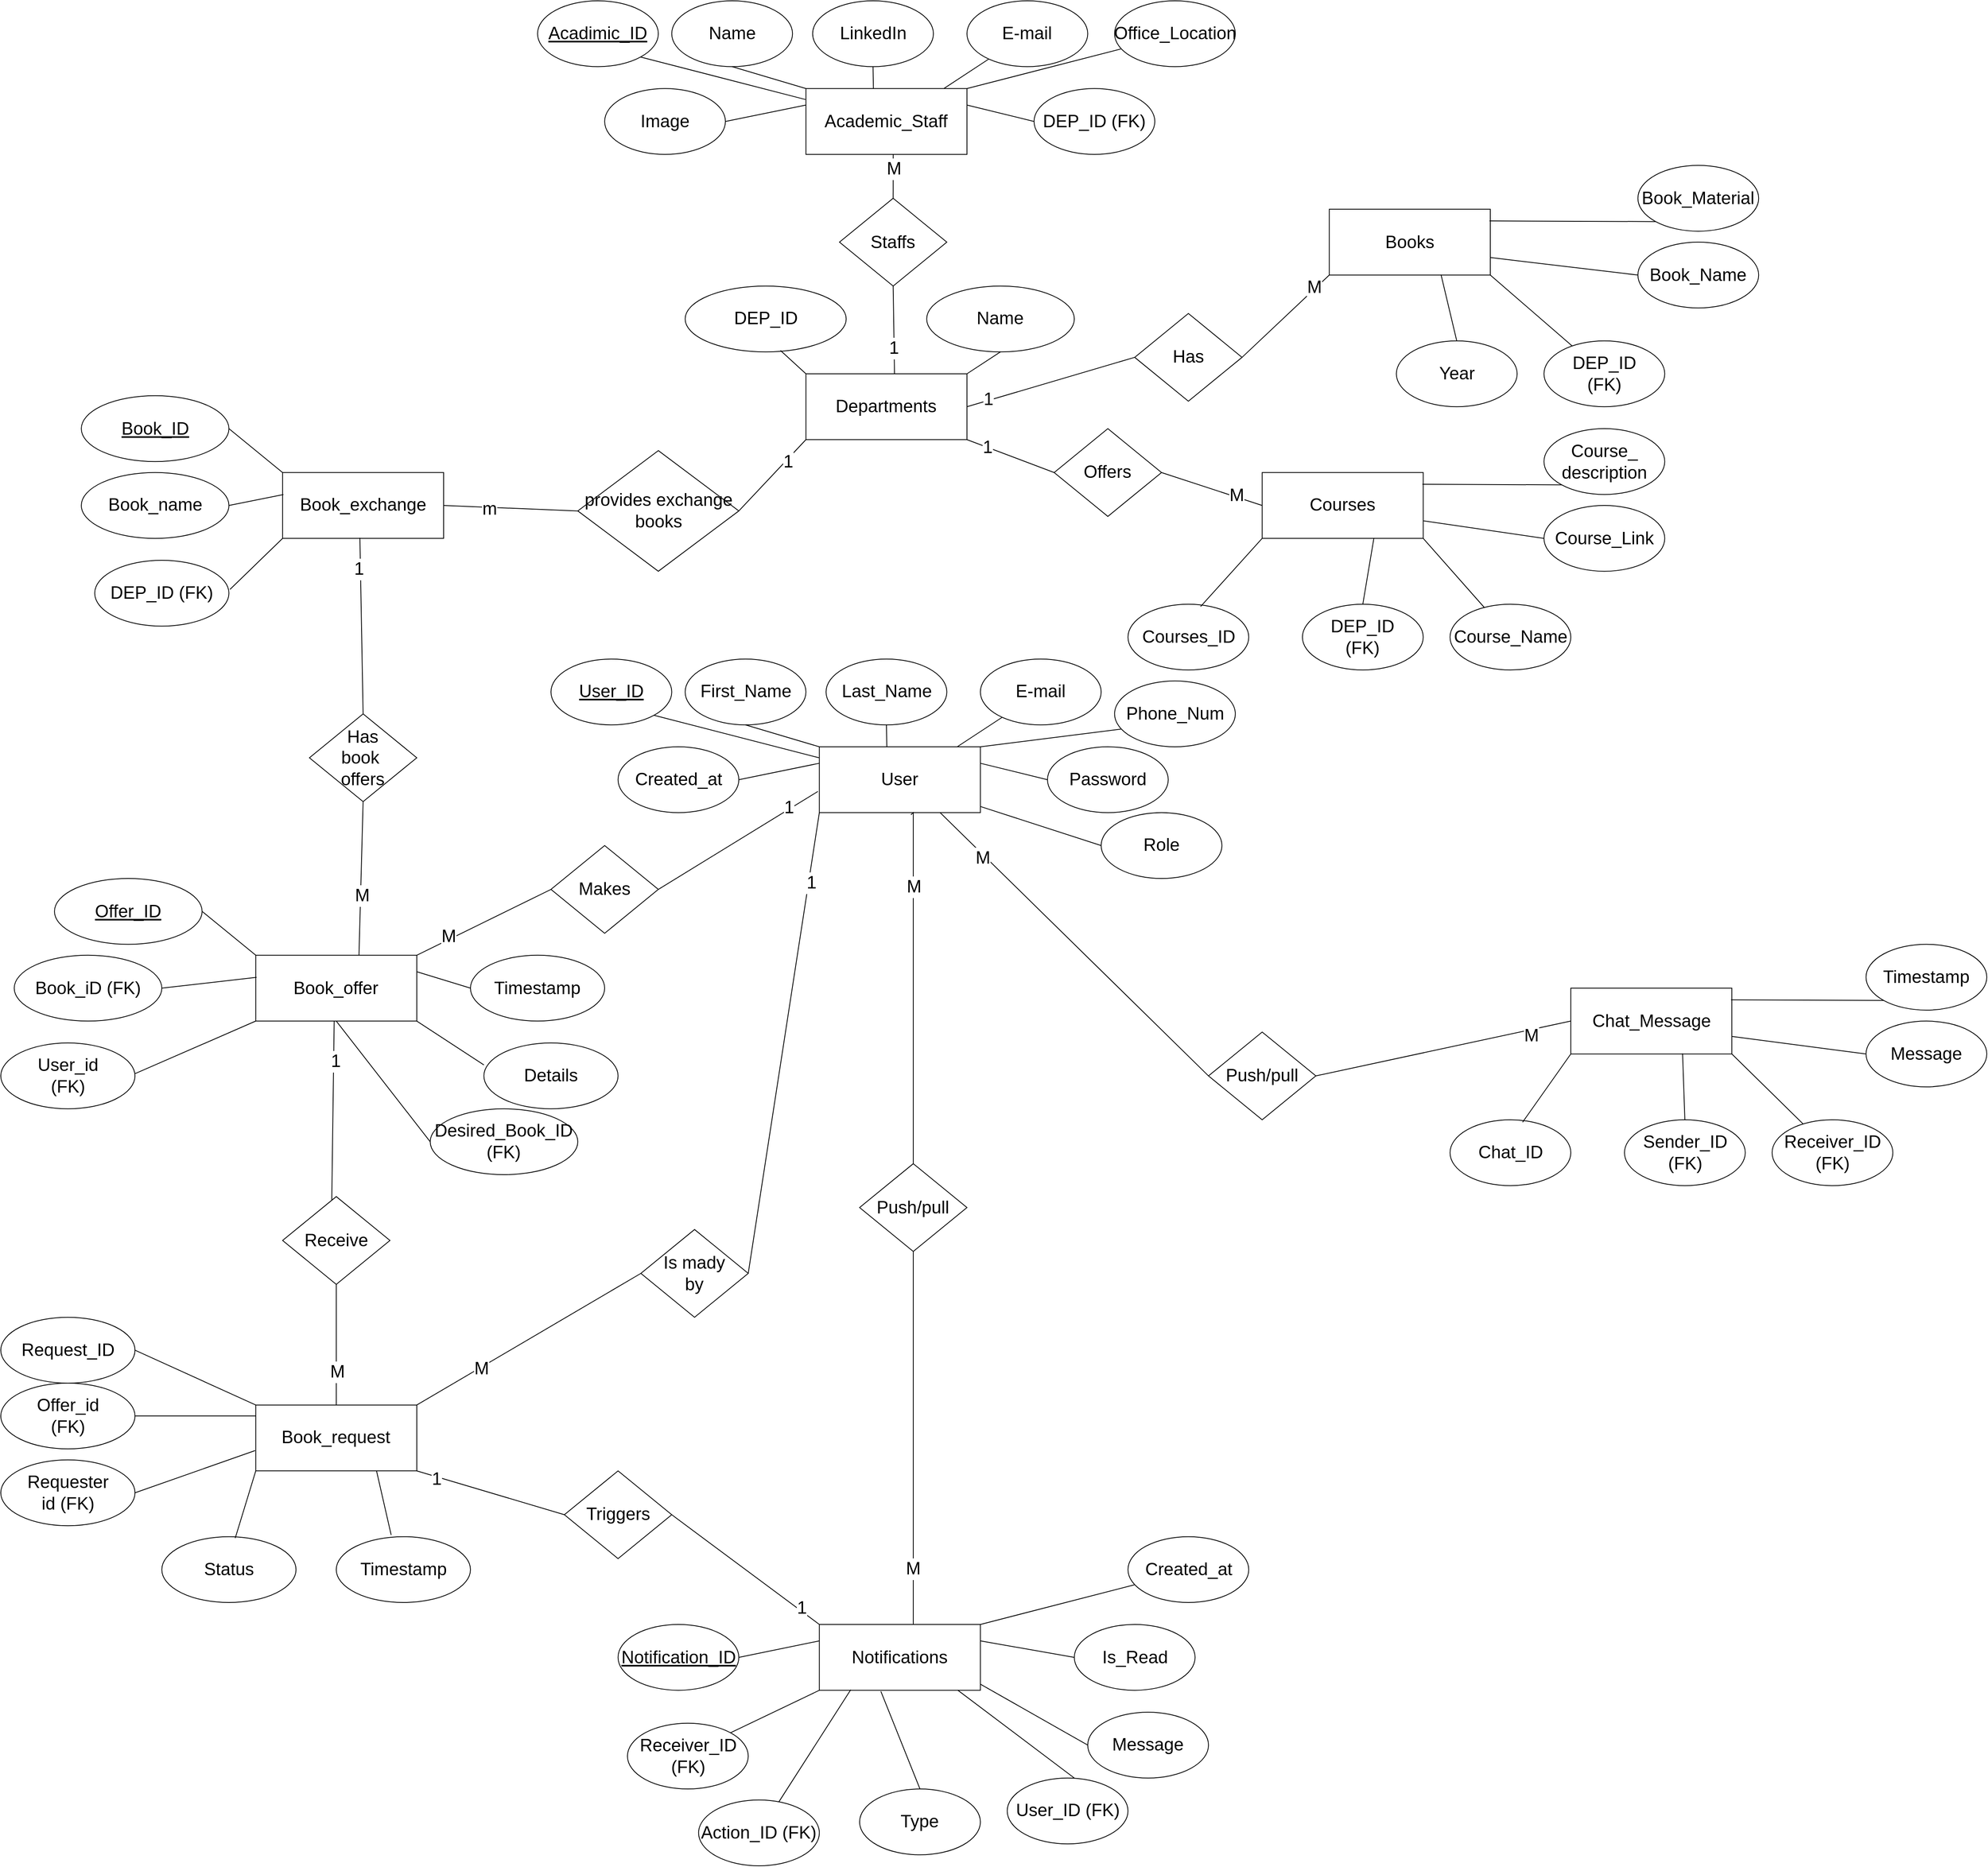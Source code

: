 <mxfile version="26.2.2">
  <diagram name="Page-1" id="_9vZ8oShTqBhKoVnPYbj">
    <mxGraphModel dx="4080" dy="2540" grid="1" gridSize="10" guides="1" tooltips="1" connect="1" arrows="1" fold="1" page="1" pageScale="1" pageWidth="827" pageHeight="1169" math="0" shadow="0">
      <root>
        <mxCell id="0" />
        <mxCell id="1" parent="0" />
        <mxCell id="Ldk29iATgxgDiVzn0-I4-1" value="" style="group;fontSize=22;" vertex="1" connectable="0" parent="1">
          <mxGeometry width="2480" height="2330" as="geometry" />
        </mxCell>
        <mxCell id="avf4j-7IN6I2T_hJydp7-1" value="Departments" style="rounded=0;whiteSpace=wrap;html=1;fontSize=22;" parent="Ldk29iATgxgDiVzn0-I4-1" vertex="1">
          <mxGeometry x="1005.405" y="466.0" width="201.081" height="82.235" as="geometry" />
        </mxCell>
        <mxCell id="avf4j-7IN6I2T_hJydp7-2" value="DEP_ID" style="ellipse;whiteSpace=wrap;html=1;fontSize=22;" parent="Ldk29iATgxgDiVzn0-I4-1" vertex="1">
          <mxGeometry x="854.595" y="356.353" width="201.081" height="82.235" as="geometry" />
        </mxCell>
        <mxCell id="avf4j-7IN6I2T_hJydp7-3" value="Name" style="ellipse;whiteSpace=wrap;html=1;fontSize=22;" parent="Ldk29iATgxgDiVzn0-I4-1" vertex="1">
          <mxGeometry x="1156.216" y="356.353" width="184.324" height="82.235" as="geometry" />
        </mxCell>
        <mxCell id="avf4j-7IN6I2T_hJydp7-4" value="" style="endArrow=none;html=1;rounded=0;exitX=0.592;exitY=0.979;exitDx=0;exitDy=0;exitPerimeter=0;entryX=0;entryY=0;entryDx=0;entryDy=0;fontSize=22;" parent="Ldk29iATgxgDiVzn0-I4-1" source="avf4j-7IN6I2T_hJydp7-2" target="avf4j-7IN6I2T_hJydp7-1" edge="1">
          <mxGeometry width="50" height="50" relative="1" as="geometry">
            <mxPoint x="1172.973" y="781.235" as="sourcePoint" />
            <mxPoint x="1256.757" y="712.706" as="targetPoint" />
          </mxGeometry>
        </mxCell>
        <mxCell id="avf4j-7IN6I2T_hJydp7-5" value="" style="endArrow=none;html=1;rounded=0;exitX=0.5;exitY=1;exitDx=0;exitDy=0;entryX=1;entryY=0;entryDx=0;entryDy=0;fontSize=22;" parent="Ldk29iATgxgDiVzn0-I4-1" source="avf4j-7IN6I2T_hJydp7-3" target="avf4j-7IN6I2T_hJydp7-1" edge="1">
          <mxGeometry width="50" height="50" relative="1" as="geometry">
            <mxPoint x="990.324" y="423.512" as="sourcePoint" />
            <mxPoint x="1022.162" y="479.706" as="targetPoint" />
          </mxGeometry>
        </mxCell>
        <mxCell id="avf4j-7IN6I2T_hJydp7-6" value="Book_exchange" style="rounded=0;whiteSpace=wrap;html=1;fontSize=22;" parent="Ldk29iATgxgDiVzn0-I4-1" vertex="1">
          <mxGeometry x="351.892" y="589.353" width="201.081" height="82.235" as="geometry" />
        </mxCell>
        <mxCell id="avf4j-7IN6I2T_hJydp7-7" value="DEP_ID (FK)" style="ellipse;whiteSpace=wrap;html=1;fontSize=22;" parent="Ldk29iATgxgDiVzn0-I4-1" vertex="1">
          <mxGeometry x="117.297" y="699" width="167.568" height="82.235" as="geometry" />
        </mxCell>
        <mxCell id="avf4j-7IN6I2T_hJydp7-8" value="&lt;u&gt;Book_ID&lt;/u&gt;" style="ellipse;whiteSpace=wrap;html=1;fontSize=22;" parent="Ldk29iATgxgDiVzn0-I4-1" vertex="1">
          <mxGeometry x="100.541" y="493.412" width="184.324" height="82.235" as="geometry" />
        </mxCell>
        <mxCell id="avf4j-7IN6I2T_hJydp7-9" value="Book_name" style="ellipse;whiteSpace=wrap;html=1;fontSize=22;" parent="Ldk29iATgxgDiVzn0-I4-1" vertex="1">
          <mxGeometry x="100.541" y="589.353" width="184.324" height="82.235" as="geometry" />
        </mxCell>
        <mxCell id="avf4j-7IN6I2T_hJydp7-10" value="" style="endArrow=none;html=1;rounded=0;exitX=1;exitY=0.5;exitDx=0;exitDy=0;fontSize=22;" parent="Ldk29iATgxgDiVzn0-I4-1" source="avf4j-7IN6I2T_hJydp7-8" edge="1">
          <mxGeometry width="50" height="50" relative="1" as="geometry">
            <mxPoint x="335.135" y="657.882" as="sourcePoint" />
            <mxPoint x="351.892" y="589.353" as="targetPoint" />
          </mxGeometry>
        </mxCell>
        <mxCell id="avf4j-7IN6I2T_hJydp7-11" value="" style="endArrow=none;html=1;rounded=0;exitX=1;exitY=0.5;exitDx=0;exitDy=0;entryX=0.005;entryY=0.335;entryDx=0;entryDy=0;entryPerimeter=0;fontSize=22;" parent="Ldk29iATgxgDiVzn0-I4-1" source="avf4j-7IN6I2T_hJydp7-9" target="avf4j-7IN6I2T_hJydp7-6" edge="1">
          <mxGeometry width="50" height="50" relative="1" as="geometry">
            <mxPoint x="301.622" y="534.529" as="sourcePoint" />
            <mxPoint x="368.649" y="603.059" as="targetPoint" />
          </mxGeometry>
        </mxCell>
        <mxCell id="avf4j-7IN6I2T_hJydp7-12" value="" style="endArrow=none;html=1;rounded=0;exitX=1.008;exitY=0.442;exitDx=0;exitDy=0;exitPerimeter=0;entryX=0;entryY=1;entryDx=0;entryDy=0;fontSize=22;" parent="Ldk29iATgxgDiVzn0-I4-1" source="avf4j-7IN6I2T_hJydp7-7" target="avf4j-7IN6I2T_hJydp7-6" edge="1">
          <mxGeometry width="50" height="50" relative="1" as="geometry">
            <mxPoint x="318.378" y="548.235" as="sourcePoint" />
            <mxPoint x="385.405" y="616.765" as="targetPoint" />
          </mxGeometry>
        </mxCell>
        <mxCell id="avf4j-7IN6I2T_hJydp7-13" value="provides exchange books" style="rhombus;whiteSpace=wrap;html=1;fontSize=22;" parent="Ldk29iATgxgDiVzn0-I4-1" vertex="1">
          <mxGeometry x="720.541" y="561.941" width="201.081" height="150.765" as="geometry" />
        </mxCell>
        <mxCell id="avf4j-7IN6I2T_hJydp7-14" value="" style="endArrow=none;html=1;rounded=0;exitX=1;exitY=0.5;exitDx=0;exitDy=0;entryX=0;entryY=0.5;entryDx=0;entryDy=0;fontSize=22;" parent="Ldk29iATgxgDiVzn0-I4-1" source="avf4j-7IN6I2T_hJydp7-6" target="avf4j-7IN6I2T_hJydp7-13" edge="1">
          <mxGeometry width="50" height="50" relative="1" as="geometry">
            <mxPoint x="653.514" y="644.176" as="sourcePoint" />
            <mxPoint x="737.297" y="575.647" as="targetPoint" />
          </mxGeometry>
        </mxCell>
        <mxCell id="Oz5rTu5t676YNfQ1GfEO-19" value="&lt;font&gt;m&lt;/font&gt;" style="edgeLabel;html=1;align=center;verticalAlign=middle;resizable=0;points=[];fontSize=22;" parent="avf4j-7IN6I2T_hJydp7-14" vertex="1" connectable="0">
          <mxGeometry x="-0.336" y="-2" relative="1" as="geometry">
            <mxPoint x="1" as="offset" />
          </mxGeometry>
        </mxCell>
        <mxCell id="avf4j-7IN6I2T_hJydp7-15" value="" style="endArrow=none;html=1;rounded=0;exitX=1;exitY=0.5;exitDx=0;exitDy=0;entryX=0;entryY=1;entryDx=0;entryDy=0;fontSize=22;" parent="Ldk29iATgxgDiVzn0-I4-1" source="avf4j-7IN6I2T_hJydp7-13" target="avf4j-7IN6I2T_hJydp7-1" edge="1">
          <mxGeometry width="50" height="50" relative="1" as="geometry">
            <mxPoint x="921.622" y="603.059" as="sourcePoint" />
            <mxPoint x="1005.405" y="534.529" as="targetPoint" />
          </mxGeometry>
        </mxCell>
        <mxCell id="Oz5rTu5t676YNfQ1GfEO-18" value="&lt;font&gt;1&lt;/font&gt;" style="edgeLabel;html=1;align=center;verticalAlign=middle;resizable=0;points=[];fontSize=22;" parent="avf4j-7IN6I2T_hJydp7-15" vertex="1" connectable="0">
          <mxGeometry x="0.421" y="-2" relative="1" as="geometry">
            <mxPoint as="offset" />
          </mxGeometry>
        </mxCell>
        <mxCell id="avf4j-7IN6I2T_hJydp7-16" value="User" style="rounded=0;whiteSpace=wrap;html=1;fontSize=22;" parent="Ldk29iATgxgDiVzn0-I4-1" vertex="1">
          <mxGeometry x="1022.162" y="932.0" width="201.081" height="82.235" as="geometry" />
        </mxCell>
        <mxCell id="avf4j-7IN6I2T_hJydp7-17" value="First_Name" style="ellipse;whiteSpace=wrap;html=1;fontSize=22;" parent="Ldk29iATgxgDiVzn0-I4-1" vertex="1">
          <mxGeometry x="854.595" y="822.353" width="150.811" height="82.235" as="geometry" />
        </mxCell>
        <mxCell id="avf4j-7IN6I2T_hJydp7-18" value="&lt;u&gt;User_ID&lt;/u&gt;" style="ellipse;whiteSpace=wrap;html=1;fontSize=22;" parent="Ldk29iATgxgDiVzn0-I4-1" vertex="1">
          <mxGeometry x="687.027" y="822.353" width="150.811" height="82.235" as="geometry" />
        </mxCell>
        <mxCell id="avf4j-7IN6I2T_hJydp7-19" value="E-mail" style="ellipse;whiteSpace=wrap;html=1;fontSize=22;" parent="Ldk29iATgxgDiVzn0-I4-1" vertex="1">
          <mxGeometry x="1223.243" y="822.353" width="150.811" height="82.235" as="geometry" />
        </mxCell>
        <mxCell id="avf4j-7IN6I2T_hJydp7-20" value="Last_Name" style="ellipse;whiteSpace=wrap;html=1;fontSize=22;" parent="Ldk29iATgxgDiVzn0-I4-1" vertex="1">
          <mxGeometry x="1030.541" y="822.353" width="150.811" height="82.235" as="geometry" />
        </mxCell>
        <mxCell id="avf4j-7IN6I2T_hJydp7-21" value="Phone_Num" style="ellipse;whiteSpace=wrap;html=1;fontSize=22;" parent="Ldk29iATgxgDiVzn0-I4-1" vertex="1">
          <mxGeometry x="1390.811" y="849.765" width="150.811" height="82.235" as="geometry" />
        </mxCell>
        <mxCell id="avf4j-7IN6I2T_hJydp7-22" value="Role" style="ellipse;whiteSpace=wrap;html=1;fontSize=22;" parent="Ldk29iATgxgDiVzn0-I4-1" vertex="1">
          <mxGeometry x="1374.054" y="1014.235" width="150.811" height="82.235" as="geometry" />
        </mxCell>
        <mxCell id="avf4j-7IN6I2T_hJydp7-23" value="Created_at" style="ellipse;whiteSpace=wrap;html=1;fontSize=22;" parent="Ldk29iATgxgDiVzn0-I4-1" vertex="1">
          <mxGeometry x="770.811" y="932.0" width="150.811" height="82.235" as="geometry" />
        </mxCell>
        <mxCell id="avf4j-7IN6I2T_hJydp7-24" value="Password" style="ellipse;whiteSpace=wrap;html=1;fontSize=22;" parent="Ldk29iATgxgDiVzn0-I4-1" vertex="1">
          <mxGeometry x="1307.027" y="932.0" width="150.811" height="82.235" as="geometry" />
        </mxCell>
        <mxCell id="avf4j-7IN6I2T_hJydp7-25" value="" style="endArrow=none;html=1;rounded=0;exitX=1;exitY=1;exitDx=0;exitDy=0;entryX=-0.003;entryY=0.166;entryDx=0;entryDy=0;entryPerimeter=0;fontSize=22;" parent="Ldk29iATgxgDiVzn0-I4-1" source="avf4j-7IN6I2T_hJydp7-18" target="avf4j-7IN6I2T_hJydp7-16" edge="1">
          <mxGeometry width="50" height="50" relative="1" as="geometry">
            <mxPoint x="988.649" y="959.412" as="sourcePoint" />
            <mxPoint x="1072.432" y="890.882" as="targetPoint" />
          </mxGeometry>
        </mxCell>
        <mxCell id="avf4j-7IN6I2T_hJydp7-26" value="" style="endArrow=none;html=1;rounded=0;exitX=0.5;exitY=1;exitDx=0;exitDy=0;entryX=0;entryY=0;entryDx=0;entryDy=0;fontSize=22;" parent="Ldk29iATgxgDiVzn0-I4-1" source="avf4j-7IN6I2T_hJydp7-17" target="avf4j-7IN6I2T_hJydp7-16" edge="1">
          <mxGeometry width="50" height="50" relative="1" as="geometry">
            <mxPoint x="832.811" y="870.324" as="sourcePoint" />
            <mxPoint x="1022.162" y="945.706" as="targetPoint" />
          </mxGeometry>
        </mxCell>
        <mxCell id="avf4j-7IN6I2T_hJydp7-27" value="" style="endArrow=none;html=1;rounded=0;exitX=1;exitY=0.5;exitDx=0;exitDy=0;entryX=0;entryY=0.25;entryDx=0;entryDy=0;fontSize=22;" parent="Ldk29iATgxgDiVzn0-I4-1" source="avf4j-7IN6I2T_hJydp7-23" target="avf4j-7IN6I2T_hJydp7-16" edge="1">
          <mxGeometry width="50" height="50" relative="1" as="geometry">
            <mxPoint x="849.568" y="884.029" as="sourcePoint" />
            <mxPoint x="1048.973" y="970.376" as="targetPoint" />
          </mxGeometry>
        </mxCell>
        <mxCell id="avf4j-7IN6I2T_hJydp7-28" value="" style="endArrow=none;html=1;rounded=0;exitX=0.5;exitY=1;exitDx=0;exitDy=0;entryX=0.419;entryY=0.001;entryDx=0;entryDy=0;entryPerimeter=0;fontSize=22;" parent="Ldk29iATgxgDiVzn0-I4-1" source="avf4j-7IN6I2T_hJydp7-20" target="avf4j-7IN6I2T_hJydp7-16" edge="1">
          <mxGeometry width="50" height="50" relative="1" as="geometry">
            <mxPoint x="866.324" y="897.735" as="sourcePoint" />
            <mxPoint x="1065.73" y="984.082" as="targetPoint" />
          </mxGeometry>
        </mxCell>
        <mxCell id="avf4j-7IN6I2T_hJydp7-29" value="" style="endArrow=none;html=1;rounded=0;entryX=0.858;entryY=-0.003;entryDx=0;entryDy=0;entryPerimeter=0;fontSize=22;" parent="Ldk29iATgxgDiVzn0-I4-1" source="avf4j-7IN6I2T_hJydp7-19" target="avf4j-7IN6I2T_hJydp7-16" edge="1">
          <mxGeometry width="50" height="50" relative="1" as="geometry">
            <mxPoint x="1122.703" y="877.176" as="sourcePoint" />
            <mxPoint x="1122.703" y="945.706" as="targetPoint" />
          </mxGeometry>
        </mxCell>
        <mxCell id="avf4j-7IN6I2T_hJydp7-30" value="" style="endArrow=none;html=1;rounded=0;exitX=0.052;exitY=0.732;exitDx=0;exitDy=0;entryX=1;entryY=0;entryDx=0;entryDy=0;exitPerimeter=0;fontSize=22;" parent="Ldk29iATgxgDiVzn0-I4-1" source="avf4j-7IN6I2T_hJydp7-21" target="avf4j-7IN6I2T_hJydp7-16" edge="1">
          <mxGeometry width="50" height="50" relative="1" as="geometry">
            <mxPoint x="1139.459" y="890.882" as="sourcePoint" />
            <mxPoint x="1139.459" y="959.412" as="targetPoint" />
          </mxGeometry>
        </mxCell>
        <mxCell id="avf4j-7IN6I2T_hJydp7-31" value="" style="endArrow=none;html=1;rounded=0;exitX=0;exitY=0.5;exitDx=0;exitDy=0;entryX=1;entryY=0.25;entryDx=0;entryDy=0;fontSize=22;" parent="Ldk29iATgxgDiVzn0-I4-1" source="avf4j-7IN6I2T_hJydp7-24" target="avf4j-7IN6I2T_hJydp7-16" edge="1">
          <mxGeometry width="50" height="50" relative="1" as="geometry">
            <mxPoint x="1156.216" y="904.588" as="sourcePoint" />
            <mxPoint x="1156.216" y="973.118" as="targetPoint" />
          </mxGeometry>
        </mxCell>
        <mxCell id="avf4j-7IN6I2T_hJydp7-32" value="" style="endArrow=none;html=1;rounded=0;exitX=1;exitY=0.907;exitDx=0;exitDy=0;entryX=0;entryY=0.5;entryDx=0;entryDy=0;exitPerimeter=0;fontSize=22;" parent="Ldk29iATgxgDiVzn0-I4-1" source="avf4j-7IN6I2T_hJydp7-16" target="avf4j-7IN6I2T_hJydp7-22" edge="1">
          <mxGeometry width="50" height="50" relative="1" as="geometry">
            <mxPoint x="1172.973" y="918.294" as="sourcePoint" />
            <mxPoint x="1172.973" y="986.824" as="targetPoint" />
          </mxGeometry>
        </mxCell>
        <mxCell id="avf4j-7IN6I2T_hJydp7-33" value="Book_offer" style="rounded=0;whiteSpace=wrap;html=1;fontSize=22;" parent="Ldk29iATgxgDiVzn0-I4-1" vertex="1">
          <mxGeometry x="318.378" y="1192.412" width="201.081" height="82.235" as="geometry" />
        </mxCell>
        <mxCell id="avf4j-7IN6I2T_hJydp7-34" value="User_id&lt;div&gt;(FK)&lt;/div&gt;" style="ellipse;whiteSpace=wrap;html=1;fontSize=22;" parent="Ldk29iATgxgDiVzn0-I4-1" vertex="1">
          <mxGeometry y="1302.059" width="167.568" height="82.235" as="geometry" />
        </mxCell>
        <mxCell id="avf4j-7IN6I2T_hJydp7-35" value="&lt;u&gt;Offer_ID&lt;/u&gt;" style="ellipse;whiteSpace=wrap;html=1;fontSize=22;" parent="Ldk29iATgxgDiVzn0-I4-1" vertex="1">
          <mxGeometry x="67.027" y="1096.471" width="184.324" height="82.235" as="geometry" />
        </mxCell>
        <mxCell id="avf4j-7IN6I2T_hJydp7-36" value="Book_iD (FK)" style="ellipse;whiteSpace=wrap;html=1;fontSize=22;" parent="Ldk29iATgxgDiVzn0-I4-1" vertex="1">
          <mxGeometry x="16.757" y="1192.412" width="184.324" height="82.235" as="geometry" />
        </mxCell>
        <mxCell id="avf4j-7IN6I2T_hJydp7-37" value="" style="endArrow=none;html=1;rounded=0;exitX=1;exitY=0.5;exitDx=0;exitDy=0;fontSize=22;" parent="Ldk29iATgxgDiVzn0-I4-1" source="avf4j-7IN6I2T_hJydp7-35" edge="1">
          <mxGeometry width="50" height="50" relative="1" as="geometry">
            <mxPoint x="301.622" y="1260.941" as="sourcePoint" />
            <mxPoint x="318.378" y="1192.412" as="targetPoint" />
          </mxGeometry>
        </mxCell>
        <mxCell id="avf4j-7IN6I2T_hJydp7-38" value="" style="endArrow=none;html=1;rounded=0;exitX=1;exitY=0.5;exitDx=0;exitDy=0;entryX=0.005;entryY=0.335;entryDx=0;entryDy=0;entryPerimeter=0;fontSize=22;" parent="Ldk29iATgxgDiVzn0-I4-1" source="avf4j-7IN6I2T_hJydp7-36" target="avf4j-7IN6I2T_hJydp7-33" edge="1">
          <mxGeometry width="50" height="50" relative="1" as="geometry">
            <mxPoint x="268.108" y="1137.588" as="sourcePoint" />
            <mxPoint x="335.135" y="1206.118" as="targetPoint" />
          </mxGeometry>
        </mxCell>
        <mxCell id="avf4j-7IN6I2T_hJydp7-39" value="" style="endArrow=none;html=1;rounded=0;exitX=0.999;exitY=0.467;exitDx=0;exitDy=0;exitPerimeter=0;entryX=0;entryY=1;entryDx=0;entryDy=0;fontSize=22;" parent="Ldk29iATgxgDiVzn0-I4-1" source="avf4j-7IN6I2T_hJydp7-34" target="avf4j-7IN6I2T_hJydp7-33" edge="1">
          <mxGeometry width="50" height="50" relative="1" as="geometry">
            <mxPoint x="284.865" y="1151.294" as="sourcePoint" />
            <mxPoint x="351.892" y="1219.824" as="targetPoint" />
          </mxGeometry>
        </mxCell>
        <mxCell id="avf4j-7IN6I2T_hJydp7-40" value="Details" style="ellipse;whiteSpace=wrap;html=1;fontSize=22;" parent="Ldk29iATgxgDiVzn0-I4-1" vertex="1">
          <mxGeometry x="603.243" y="1302.059" width="167.568" height="82.235" as="geometry" />
        </mxCell>
        <mxCell id="avf4j-7IN6I2T_hJydp7-41" value="Timestamp" style="ellipse;whiteSpace=wrap;html=1;fontSize=22;" parent="Ldk29iATgxgDiVzn0-I4-1" vertex="1">
          <mxGeometry x="586.486" y="1192.412" width="167.568" height="82.235" as="geometry" />
        </mxCell>
        <mxCell id="avf4j-7IN6I2T_hJydp7-42" value="" style="endArrow=none;html=1;rounded=0;exitX=0;exitY=0.5;exitDx=0;exitDy=0;entryX=1;entryY=0.25;entryDx=0;entryDy=0;fontSize=22;" parent="Ldk29iATgxgDiVzn0-I4-1" source="avf4j-7IN6I2T_hJydp7-41" target="avf4j-7IN6I2T_hJydp7-33" edge="1">
          <mxGeometry width="50" height="50" relative="1" as="geometry">
            <mxPoint x="268.108" y="1130.735" as="sourcePoint" />
            <mxPoint x="335.135" y="1206.118" as="targetPoint" />
          </mxGeometry>
        </mxCell>
        <mxCell id="avf4j-7IN6I2T_hJydp7-43" value="" style="endArrow=none;html=1;rounded=0;exitX=0;exitY=0.333;exitDx=0;exitDy=0;entryX=1;entryY=1;entryDx=0;entryDy=0;exitPerimeter=0;fontSize=22;" parent="Ldk29iATgxgDiVzn0-I4-1" source="avf4j-7IN6I2T_hJydp7-40" target="avf4j-7IN6I2T_hJydp7-33" edge="1">
          <mxGeometry width="50" height="50" relative="1" as="geometry">
            <mxPoint x="603.243" y="1226.676" as="sourcePoint" />
            <mxPoint x="536.216" y="1226.676" as="targetPoint" />
          </mxGeometry>
        </mxCell>
        <mxCell id="avf4j-7IN6I2T_hJydp7-44" value="Makes" style="rhombus;whiteSpace=wrap;html=1;fontSize=22;" parent="Ldk29iATgxgDiVzn0-I4-1" vertex="1">
          <mxGeometry x="687.027" y="1055.353" width="134.054" height="109.647" as="geometry" />
        </mxCell>
        <mxCell id="avf4j-7IN6I2T_hJydp7-45" value="Has&lt;div&gt;book&amp;nbsp;&lt;/div&gt;&lt;div&gt;offers&lt;/div&gt;" style="rhombus;whiteSpace=wrap;html=1;fontSize=22;" parent="Ldk29iATgxgDiVzn0-I4-1" vertex="1">
          <mxGeometry x="385.405" y="890.882" width="134.054" height="109.647" as="geometry" />
        </mxCell>
        <mxCell id="avf4j-7IN6I2T_hJydp7-46" value="" style="endArrow=none;html=1;rounded=0;entryX=0.48;entryY=0.991;entryDx=0;entryDy=0;entryPerimeter=0;exitX=0.5;exitY=0;exitDx=0;exitDy=0;fontSize=22;" parent="Ldk29iATgxgDiVzn0-I4-1" source="avf4j-7IN6I2T_hJydp7-45" target="avf4j-7IN6I2T_hJydp7-6" edge="1">
          <mxGeometry width="50" height="50" relative="1" as="geometry">
            <mxPoint x="519.459" y="904.588" as="sourcePoint" />
            <mxPoint x="603.243" y="836.059" as="targetPoint" />
          </mxGeometry>
        </mxCell>
        <mxCell id="Oz5rTu5t676YNfQ1GfEO-22" value="&lt;font&gt;1&lt;/font&gt;" style="edgeLabel;html=1;align=center;verticalAlign=middle;resizable=0;points=[];fontSize=22;" parent="avf4j-7IN6I2T_hJydp7-46" vertex="1" connectable="0">
          <mxGeometry x="0.644" y="2" relative="1" as="geometry">
            <mxPoint as="offset" />
          </mxGeometry>
        </mxCell>
        <mxCell id="avf4j-7IN6I2T_hJydp7-47" value="" style="endArrow=none;html=1;rounded=0;entryX=0.641;entryY=-0.002;entryDx=0;entryDy=0;entryPerimeter=0;fontSize=22;" parent="Ldk29iATgxgDiVzn0-I4-1" target="avf4j-7IN6I2T_hJydp7-33" edge="1">
          <mxGeometry width="50" height="50" relative="1" as="geometry">
            <mxPoint x="452.432" y="1000.529" as="sourcePoint" />
            <mxPoint x="465.838" y="683.924" as="targetPoint" />
          </mxGeometry>
        </mxCell>
        <mxCell id="Oz5rTu5t676YNfQ1GfEO-23" value="&lt;font&gt;M&lt;/font&gt;" style="edgeLabel;html=1;align=center;verticalAlign=middle;resizable=0;points=[];fontSize=22;" parent="avf4j-7IN6I2T_hJydp7-47" vertex="1" connectable="0">
          <mxGeometry x="0.209" y="1" relative="1" as="geometry">
            <mxPoint y="1" as="offset" />
          </mxGeometry>
        </mxCell>
        <mxCell id="avf4j-7IN6I2T_hJydp7-48" value="" style="endArrow=none;html=1;rounded=0;entryX=1;entryY=0;entryDx=0;entryDy=0;exitX=0;exitY=0.5;exitDx=0;exitDy=0;fontSize=22;" parent="Ldk29iATgxgDiVzn0-I4-1" source="avf4j-7IN6I2T_hJydp7-44" target="avf4j-7IN6I2T_hJydp7-33" edge="1">
          <mxGeometry width="50" height="50" relative="1" as="geometry">
            <mxPoint x="469.189" y="1014.235" as="sourcePoint" />
            <mxPoint x="464.162" y="1206.118" as="targetPoint" />
          </mxGeometry>
        </mxCell>
        <mxCell id="avf4j-7IN6I2T_hJydp7-49" value="&lt;font&gt;M&lt;/font&gt;" style="edgeLabel;html=1;align=center;verticalAlign=middle;resizable=0;points=[];fontSize=22;" parent="avf4j-7IN6I2T_hJydp7-48" vertex="1" connectable="0">
          <mxGeometry x="0.505" y="-4" relative="1" as="geometry">
            <mxPoint as="offset" />
          </mxGeometry>
        </mxCell>
        <mxCell id="avf4j-7IN6I2T_hJydp7-50" value="" style="endArrow=none;html=1;rounded=0;entryX=-0.009;entryY=0.678;entryDx=0;entryDy=0;exitX=1;exitY=0.5;exitDx=0;exitDy=0;entryPerimeter=0;fontSize=22;" parent="Ldk29iATgxgDiVzn0-I4-1" source="avf4j-7IN6I2T_hJydp7-44" target="avf4j-7IN6I2T_hJydp7-16" edge="1">
          <mxGeometry width="50" height="50" relative="1" as="geometry">
            <mxPoint x="804.324" y="1082.765" as="sourcePoint" />
            <mxPoint x="888.108" y="1014.235" as="targetPoint" />
          </mxGeometry>
        </mxCell>
        <mxCell id="avf4j-7IN6I2T_hJydp7-51" value="&lt;font&gt;1&lt;/font&gt;" style="edgeLabel;html=1;align=center;verticalAlign=middle;resizable=0;points=[];fontSize=22;" parent="avf4j-7IN6I2T_hJydp7-50" vertex="1" connectable="0">
          <mxGeometry x="0.64" y="2" relative="1" as="geometry">
            <mxPoint as="offset" />
          </mxGeometry>
        </mxCell>
        <mxCell id="avf4j-7IN6I2T_hJydp7-52" value="&lt;font&gt;Desired_Book_ID (FK)&lt;/font&gt;" style="ellipse;whiteSpace=wrap;html=1;fontSize=22;" parent="Ldk29iATgxgDiVzn0-I4-1" vertex="1">
          <mxGeometry x="536.216" y="1384.294" width="184.324" height="82.235" as="geometry" />
        </mxCell>
        <mxCell id="avf4j-7IN6I2T_hJydp7-53" value="" style="endArrow=none;html=1;rounded=0;entryX=0;entryY=0.5;entryDx=0;entryDy=0;exitX=0.5;exitY=1;exitDx=0;exitDy=0;fontSize=22;" parent="Ldk29iATgxgDiVzn0-I4-1" source="avf4j-7IN6I2T_hJydp7-33" target="avf4j-7IN6I2T_hJydp7-52" edge="1">
          <mxGeometry width="50" height="50" relative="1" as="geometry">
            <mxPoint x="234.595" y="1247.235" as="sourcePoint" />
            <mxPoint x="318.378" y="1178.706" as="targetPoint" />
          </mxGeometry>
        </mxCell>
        <mxCell id="avf4j-7IN6I2T_hJydp7-54" value="Book_request" style="rounded=0;whiteSpace=wrap;html=1;fontSize=22;" parent="Ldk29iATgxgDiVzn0-I4-1" vertex="1">
          <mxGeometry x="318.378" y="1754.353" width="201.081" height="82.235" as="geometry" />
        </mxCell>
        <mxCell id="avf4j-7IN6I2T_hJydp7-55" value="Offer_id&lt;div&gt;(FK)&lt;/div&gt;" style="ellipse;whiteSpace=wrap;html=1;fontSize=22;" parent="Ldk29iATgxgDiVzn0-I4-1" vertex="1">
          <mxGeometry y="1726.941" width="167.568" height="82.235" as="geometry" />
        </mxCell>
        <mxCell id="avf4j-7IN6I2T_hJydp7-56" value="Timestamp" style="ellipse;whiteSpace=wrap;html=1;fontSize=22;" parent="Ldk29iATgxgDiVzn0-I4-1" vertex="1">
          <mxGeometry x="418.919" y="1918.824" width="167.568" height="82.235" as="geometry" />
        </mxCell>
        <mxCell id="avf4j-7IN6I2T_hJydp7-57" value="Status" style="ellipse;whiteSpace=wrap;html=1;fontSize=22;" parent="Ldk29iATgxgDiVzn0-I4-1" vertex="1">
          <mxGeometry x="201.081" y="1918.824" width="167.568" height="82.235" as="geometry" />
        </mxCell>
        <mxCell id="avf4j-7IN6I2T_hJydp7-58" value="Request_ID" style="ellipse;whiteSpace=wrap;html=1;fontSize=22;" parent="Ldk29iATgxgDiVzn0-I4-1" vertex="1">
          <mxGeometry y="1644.706" width="167.568" height="82.235" as="geometry" />
        </mxCell>
        <mxCell id="avf4j-7IN6I2T_hJydp7-59" value="Requester&lt;div&gt;id (FK)&lt;/div&gt;" style="ellipse;whiteSpace=wrap;html=1;fontSize=22;" parent="Ldk29iATgxgDiVzn0-I4-1" vertex="1">
          <mxGeometry y="1822.882" width="167.568" height="82.235" as="geometry" />
        </mxCell>
        <mxCell id="avf4j-7IN6I2T_hJydp7-60" value="" style="endArrow=none;html=1;rounded=0;exitX=1;exitY=0.5;exitDx=0;exitDy=0;entryX=0;entryY=0;entryDx=0;entryDy=0;fontSize=22;" parent="Ldk29iATgxgDiVzn0-I4-1" source="avf4j-7IN6I2T_hJydp7-58" target="avf4j-7IN6I2T_hJydp7-54" edge="1">
          <mxGeometry width="50" height="50" relative="1" as="geometry">
            <mxPoint x="234.595" y="1589.882" as="sourcePoint" />
            <mxPoint x="318.378" y="1521.353" as="targetPoint" />
          </mxGeometry>
        </mxCell>
        <mxCell id="avf4j-7IN6I2T_hJydp7-61" value="" style="endArrow=none;html=1;rounded=0;exitX=1;exitY=0.5;exitDx=0;exitDy=0;fontSize=22;" parent="Ldk29iATgxgDiVzn0-I4-1" source="avf4j-7IN6I2T_hJydp7-55" edge="1">
          <mxGeometry width="50" height="50" relative="1" as="geometry">
            <mxPoint x="184.324" y="1678.971" as="sourcePoint" />
            <mxPoint x="318.378" y="1768.059" as="targetPoint" />
          </mxGeometry>
        </mxCell>
        <mxCell id="avf4j-7IN6I2T_hJydp7-62" value="" style="endArrow=none;html=1;rounded=0;exitX=1;exitY=0.5;exitDx=0;exitDy=0;entryX=-0.004;entryY=0.692;entryDx=0;entryDy=0;entryPerimeter=0;fontSize=22;" parent="Ldk29iATgxgDiVzn0-I4-1" source="avf4j-7IN6I2T_hJydp7-59" target="avf4j-7IN6I2T_hJydp7-54" edge="1">
          <mxGeometry width="50" height="50" relative="1" as="geometry">
            <mxPoint x="201.081" y="1692.676" as="sourcePoint" />
            <mxPoint x="351.892" y="1781.765" as="targetPoint" />
          </mxGeometry>
        </mxCell>
        <mxCell id="avf4j-7IN6I2T_hJydp7-63" value="" style="endArrow=none;html=1;rounded=0;exitX=0.547;exitY=0.022;exitDx=0;exitDy=0;entryX=0;entryY=1;entryDx=0;entryDy=0;exitPerimeter=0;fontSize=22;" parent="Ldk29iATgxgDiVzn0-I4-1" source="avf4j-7IN6I2T_hJydp7-57" target="avf4j-7IN6I2T_hJydp7-54" edge="1">
          <mxGeometry width="50" height="50" relative="1" as="geometry">
            <mxPoint x="217.838" y="1706.382" as="sourcePoint" />
            <mxPoint x="368.649" y="1795.471" as="targetPoint" />
          </mxGeometry>
        </mxCell>
        <mxCell id="avf4j-7IN6I2T_hJydp7-64" value="" style="endArrow=none;html=1;rounded=0;exitX=0.75;exitY=1;exitDx=0;exitDy=0;entryX=0.409;entryY=-0.027;entryDx=0;entryDy=0;entryPerimeter=0;fontSize=22;" parent="Ldk29iATgxgDiVzn0-I4-1" source="avf4j-7IN6I2T_hJydp7-54" target="avf4j-7IN6I2T_hJydp7-56" edge="1">
          <mxGeometry width="50" height="50" relative="1" as="geometry">
            <mxPoint x="234.595" y="1720.088" as="sourcePoint" />
            <mxPoint x="385.405" y="1809.176" as="targetPoint" />
          </mxGeometry>
        </mxCell>
        <mxCell id="avf4j-7IN6I2T_hJydp7-65" value="Is mady&lt;div&gt;by&lt;/div&gt;" style="rhombus;whiteSpace=wrap;html=1;fontSize=22;" parent="Ldk29iATgxgDiVzn0-I4-1" vertex="1">
          <mxGeometry x="799.297" y="1535.059" width="134.054" height="109.647" as="geometry" />
        </mxCell>
        <mxCell id="avf4j-7IN6I2T_hJydp7-66" value="Receive" style="rhombus;whiteSpace=wrap;html=1;fontSize=22;" parent="Ldk29iATgxgDiVzn0-I4-1" vertex="1">
          <mxGeometry x="351.892" y="1493.941" width="134.054" height="109.647" as="geometry" />
        </mxCell>
        <mxCell id="avf4j-7IN6I2T_hJydp7-67" value="" style="endArrow=none;html=1;rounded=0;exitX=0.458;exitY=0.047;exitDx=0;exitDy=0;exitPerimeter=0;entryX=0.487;entryY=1.002;entryDx=0;entryDy=0;entryPerimeter=0;fontSize=22;" parent="Ldk29iATgxgDiVzn0-I4-1" edge="1">
          <mxGeometry width="50" height="50" relative="1" as="geometry">
            <mxPoint x="413.289" y="1498.93" as="sourcePoint" />
            <mxPoint x="416.305" y="1274.647" as="targetPoint" />
            <Array as="points" />
          </mxGeometry>
        </mxCell>
        <mxCell id="avf4j-7IN6I2T_hJydp7-68" value="&lt;font&gt;1&lt;/font&gt;" style="edgeLabel;html=1;align=center;verticalAlign=middle;resizable=0;points=[];fontSize=22;" parent="avf4j-7IN6I2T_hJydp7-67" vertex="1" connectable="0">
          <mxGeometry x="0.66" y="-3" relative="1" as="geometry">
            <mxPoint x="-1" y="12" as="offset" />
          </mxGeometry>
        </mxCell>
        <mxCell id="avf4j-7IN6I2T_hJydp7-69" value="" style="endArrow=none;html=1;rounded=0;exitX=0.5;exitY=1;exitDx=0;exitDy=0;entryX=0.5;entryY=0;entryDx=0;entryDy=0;fontSize=22;" parent="Ldk29iATgxgDiVzn0-I4-1" source="avf4j-7IN6I2T_hJydp7-66" target="avf4j-7IN6I2T_hJydp7-54" edge="1">
          <mxGeometry width="50" height="50" relative="1" as="geometry">
            <mxPoint x="430.649" y="1513.129" as="sourcePoint" />
            <mxPoint x="432.324" y="1288.353" as="targetPoint" />
            <Array as="points" />
          </mxGeometry>
        </mxCell>
        <mxCell id="avf4j-7IN6I2T_hJydp7-70" value="&lt;font&gt;M&lt;/font&gt;" style="edgeLabel;html=1;align=center;verticalAlign=middle;resizable=0;points=[];fontSize=22;" parent="avf4j-7IN6I2T_hJydp7-69" vertex="1" connectable="0">
          <mxGeometry x="0.455" y="1" relative="1" as="geometry">
            <mxPoint as="offset" />
          </mxGeometry>
        </mxCell>
        <mxCell id="avf4j-7IN6I2T_hJydp7-71" value="" style="endArrow=none;html=1;rounded=0;exitX=1;exitY=0;exitDx=0;exitDy=0;entryX=0;entryY=0.5;entryDx=0;entryDy=0;fontSize=22;" parent="Ldk29iATgxgDiVzn0-I4-1" source="avf4j-7IN6I2T_hJydp7-54" target="avf4j-7IN6I2T_hJydp7-65" edge="1">
          <mxGeometry width="50" height="50" relative="1" as="geometry">
            <mxPoint x="351.892" y="1617.294" as="sourcePoint" />
            <mxPoint x="435.676" y="1548.765" as="targetPoint" />
          </mxGeometry>
        </mxCell>
        <mxCell id="Oz5rTu5t676YNfQ1GfEO-21" value="&lt;font&gt;M&lt;/font&gt;" style="edgeLabel;html=1;align=center;verticalAlign=middle;resizable=0;points=[];fontSize=22;" parent="avf4j-7IN6I2T_hJydp7-71" vertex="1" connectable="0">
          <mxGeometry x="-0.434" y="-1" relative="1" as="geometry">
            <mxPoint as="offset" />
          </mxGeometry>
        </mxCell>
        <mxCell id="avf4j-7IN6I2T_hJydp7-72" value="" style="endArrow=none;html=1;rounded=0;entryX=0;entryY=1;entryDx=0;entryDy=0;exitX=1;exitY=0.5;exitDx=0;exitDy=0;fontSize=22;" parent="Ldk29iATgxgDiVzn0-I4-1" source="avf4j-7IN6I2T_hJydp7-65" target="avf4j-7IN6I2T_hJydp7-16" edge="1">
          <mxGeometry width="50" height="50" relative="1" as="geometry">
            <mxPoint x="1022.162" y="1603.588" as="sourcePoint" />
            <mxPoint x="955.135" y="1658.412" as="targetPoint" />
          </mxGeometry>
        </mxCell>
        <mxCell id="Oz5rTu5t676YNfQ1GfEO-20" value="&lt;font&gt;1&lt;/font&gt;" style="edgeLabel;html=1;align=center;verticalAlign=middle;resizable=0;points=[];fontSize=22;" parent="avf4j-7IN6I2T_hJydp7-72" vertex="1" connectable="0">
          <mxGeometry x="0.695" y="-3" relative="1" as="geometry">
            <mxPoint y="-1" as="offset" />
          </mxGeometry>
        </mxCell>
        <mxCell id="avf4j-7IN6I2T_hJydp7-73" value="Notifications" style="rounded=0;whiteSpace=wrap;html=1;fontSize=22;" parent="Ldk29iATgxgDiVzn0-I4-1" vertex="1">
          <mxGeometry x="1022.162" y="2028.471" width="201.081" height="82.235" as="geometry" />
        </mxCell>
        <mxCell id="avf4j-7IN6I2T_hJydp7-74" value="Receiver_ID&lt;div&gt;(FK)&lt;/div&gt;" style="ellipse;whiteSpace=wrap;html=1;fontSize=22;" parent="Ldk29iATgxgDiVzn0-I4-1" vertex="1">
          <mxGeometry x="782.541" y="2151.824" width="150.811" height="82.235" as="geometry" />
        </mxCell>
        <mxCell id="avf4j-7IN6I2T_hJydp7-75" value="User_ID (FK)" style="ellipse;whiteSpace=wrap;html=1;fontSize=22;" parent="Ldk29iATgxgDiVzn0-I4-1" vertex="1">
          <mxGeometry x="1256.757" y="2220.353" width="150.811" height="82.235" as="geometry" />
        </mxCell>
        <mxCell id="avf4j-7IN6I2T_hJydp7-76" value="Action_ID (FK)" style="ellipse;whiteSpace=wrap;html=1;fontSize=22;" parent="Ldk29iATgxgDiVzn0-I4-1" vertex="1">
          <mxGeometry x="871.351" y="2247.765" width="150.811" height="82.235" as="geometry" />
        </mxCell>
        <mxCell id="avf4j-7IN6I2T_hJydp7-77" value="Type" style="ellipse;whiteSpace=wrap;html=1;fontSize=22;" parent="Ldk29iATgxgDiVzn0-I4-1" vertex="1">
          <mxGeometry x="1072.432" y="2234.059" width="150.811" height="82.235" as="geometry" />
        </mxCell>
        <mxCell id="avf4j-7IN6I2T_hJydp7-78" value="Created_at" style="ellipse;whiteSpace=wrap;html=1;fontSize=22;" parent="Ldk29iATgxgDiVzn0-I4-1" vertex="1">
          <mxGeometry x="1407.568" y="1918.824" width="150.811" height="82.235" as="geometry" />
        </mxCell>
        <mxCell id="avf4j-7IN6I2T_hJydp7-79" value="Message" style="ellipse;whiteSpace=wrap;html=1;fontSize=22;" parent="Ldk29iATgxgDiVzn0-I4-1" vertex="1">
          <mxGeometry x="1357.297" y="2138.118" width="150.811" height="82.235" as="geometry" />
        </mxCell>
        <mxCell id="avf4j-7IN6I2T_hJydp7-80" value="&lt;u&gt;Notification_ID&lt;/u&gt;" style="ellipse;whiteSpace=wrap;html=1;fontSize=22;" parent="Ldk29iATgxgDiVzn0-I4-1" vertex="1">
          <mxGeometry x="770.811" y="2028.471" width="150.811" height="82.235" as="geometry" />
        </mxCell>
        <mxCell id="avf4j-7IN6I2T_hJydp7-81" value="Is_Read" style="ellipse;whiteSpace=wrap;html=1;fontSize=22;" parent="Ldk29iATgxgDiVzn0-I4-1" vertex="1">
          <mxGeometry x="1340.541" y="2028.471" width="150.811" height="82.235" as="geometry" />
        </mxCell>
        <mxCell id="avf4j-7IN6I2T_hJydp7-82" value="" style="endArrow=none;html=1;rounded=0;entryX=0.861;entryY=1.001;entryDx=0;entryDy=0;entryPerimeter=0;fontSize=22;" parent="Ldk29iATgxgDiVzn0-I4-1" target="avf4j-7IN6I2T_hJydp7-73" edge="1">
          <mxGeometry width="50" height="50" relative="1" as="geometry">
            <mxPoint x="1340.541" y="2220.353" as="sourcePoint" />
            <mxPoint x="1072.432" y="1987.353" as="targetPoint" />
          </mxGeometry>
        </mxCell>
        <mxCell id="avf4j-7IN6I2T_hJydp7-83" value="" style="endArrow=none;html=1;rounded=0;exitX=1;exitY=0;exitDx=0;exitDy=0;entryX=0;entryY=1;entryDx=0;entryDy=0;fontSize=22;" parent="Ldk29iATgxgDiVzn0-I4-1" source="avf4j-7IN6I2T_hJydp7-74" target="avf4j-7IN6I2T_hJydp7-73" edge="1">
          <mxGeometry width="50" height="50" relative="1" as="geometry">
            <mxPoint x="832.811" y="1966.794" as="sourcePoint" />
            <mxPoint x="1022.162" y="2042.176" as="targetPoint" />
          </mxGeometry>
        </mxCell>
        <mxCell id="avf4j-7IN6I2T_hJydp7-84" value="" style="endArrow=none;html=1;rounded=0;exitX=1;exitY=0.5;exitDx=0;exitDy=0;entryX=0;entryY=0.25;entryDx=0;entryDy=0;fontSize=22;" parent="Ldk29iATgxgDiVzn0-I4-1" source="avf4j-7IN6I2T_hJydp7-80" target="avf4j-7IN6I2T_hJydp7-73" edge="1">
          <mxGeometry width="50" height="50" relative="1" as="geometry">
            <mxPoint x="849.568" y="1980.5" as="sourcePoint" />
            <mxPoint x="1048.973" y="2066.847" as="targetPoint" />
          </mxGeometry>
        </mxCell>
        <mxCell id="avf4j-7IN6I2T_hJydp7-85" value="" style="endArrow=none;html=1;rounded=0;exitX=0.5;exitY=0;exitDx=0;exitDy=0;entryX=0.382;entryY=1.016;entryDx=0;entryDy=0;entryPerimeter=0;fontSize=22;" parent="Ldk29iATgxgDiVzn0-I4-1" source="avf4j-7IN6I2T_hJydp7-77" target="avf4j-7IN6I2T_hJydp7-73" edge="1">
          <mxGeometry width="50" height="50" relative="1" as="geometry">
            <mxPoint x="866.324" y="1994.206" as="sourcePoint" />
            <mxPoint x="1097.568" y="2124.412" as="targetPoint" />
          </mxGeometry>
        </mxCell>
        <mxCell id="avf4j-7IN6I2T_hJydp7-86" value="" style="endArrow=none;html=1;rounded=0;entryX=0.195;entryY=0.991;entryDx=0;entryDy=0;entryPerimeter=0;fontSize=22;" parent="Ldk29iATgxgDiVzn0-I4-1" source="avf4j-7IN6I2T_hJydp7-76" target="avf4j-7IN6I2T_hJydp7-73" edge="1">
          <mxGeometry width="50" height="50" relative="1" as="geometry">
            <mxPoint x="1122.703" y="1973.647" as="sourcePoint" />
            <mxPoint x="1122.703" y="2042.176" as="targetPoint" />
          </mxGeometry>
        </mxCell>
        <mxCell id="avf4j-7IN6I2T_hJydp7-87" value="" style="endArrow=none;html=1;rounded=0;exitX=0.052;exitY=0.732;exitDx=0;exitDy=0;entryX=1;entryY=0;entryDx=0;entryDy=0;exitPerimeter=0;fontSize=22;" parent="Ldk29iATgxgDiVzn0-I4-1" source="avf4j-7IN6I2T_hJydp7-78" target="avf4j-7IN6I2T_hJydp7-73" edge="1">
          <mxGeometry width="50" height="50" relative="1" as="geometry">
            <mxPoint x="1139.459" y="1987.353" as="sourcePoint" />
            <mxPoint x="1139.459" y="2055.882" as="targetPoint" />
          </mxGeometry>
        </mxCell>
        <mxCell id="avf4j-7IN6I2T_hJydp7-88" value="" style="endArrow=none;html=1;rounded=0;exitX=0;exitY=0.5;exitDx=0;exitDy=0;entryX=1;entryY=0.25;entryDx=0;entryDy=0;fontSize=22;" parent="Ldk29iATgxgDiVzn0-I4-1" source="avf4j-7IN6I2T_hJydp7-81" target="avf4j-7IN6I2T_hJydp7-73" edge="1">
          <mxGeometry width="50" height="50" relative="1" as="geometry">
            <mxPoint x="1156.216" y="2001.059" as="sourcePoint" />
            <mxPoint x="1156.216" y="2069.588" as="targetPoint" />
          </mxGeometry>
        </mxCell>
        <mxCell id="avf4j-7IN6I2T_hJydp7-89" value="" style="endArrow=none;html=1;rounded=0;exitX=1;exitY=0.907;exitDx=0;exitDy=0;entryX=0;entryY=0.5;entryDx=0;entryDy=0;exitPerimeter=0;fontSize=22;" parent="Ldk29iATgxgDiVzn0-I4-1" source="avf4j-7IN6I2T_hJydp7-73" target="avf4j-7IN6I2T_hJydp7-79" edge="1">
          <mxGeometry width="50" height="50" relative="1" as="geometry">
            <mxPoint x="1172.973" y="2014.765" as="sourcePoint" />
            <mxPoint x="1172.973" y="2083.294" as="targetPoint" />
          </mxGeometry>
        </mxCell>
        <mxCell id="avf4j-7IN6I2T_hJydp7-90" value="Push/pull" style="rhombus;whiteSpace=wrap;html=1;fontSize=22;" parent="Ldk29iATgxgDiVzn0-I4-1" vertex="1">
          <mxGeometry x="1072.432" y="1452.824" width="134.054" height="109.647" as="geometry" />
        </mxCell>
        <mxCell id="avf4j-7IN6I2T_hJydp7-92" value="" style="endArrow=none;html=1;rounded=0;entryX=0.569;entryY=1.032;entryDx=0;entryDy=0;exitX=0.5;exitY=0;exitDx=0;exitDy=0;entryPerimeter=0;fontSize=22;" parent="Ldk29iATgxgDiVzn0-I4-1" source="avf4j-7IN6I2T_hJydp7-90" target="avf4j-7IN6I2T_hJydp7-16" edge="1">
          <mxGeometry width="50" height="50" relative="1" as="geometry">
            <mxPoint x="1122.703" y="1425.412" as="sourcePoint" />
            <mxPoint x="1206.486" y="1356.882" as="targetPoint" />
            <Array as="points">
              <mxPoint x="1139.459" y="1014.235" />
            </Array>
          </mxGeometry>
        </mxCell>
        <mxCell id="Oz5rTu5t676YNfQ1GfEO-15" value="&lt;font&gt;M&lt;/font&gt;" style="edgeLabel;html=1;align=center;verticalAlign=middle;resizable=0;points=[];fontSize=22;" parent="avf4j-7IN6I2T_hJydp7-92" vertex="1" connectable="0">
          <mxGeometry x="0.564" relative="1" as="geometry">
            <mxPoint as="offset" />
          </mxGeometry>
        </mxCell>
        <mxCell id="avf4j-7IN6I2T_hJydp7-94" value="" style="endArrow=none;html=1;rounded=0;entryX=0.5;entryY=1;entryDx=0;entryDy=0;fontSize=22;" parent="Ldk29iATgxgDiVzn0-I4-1" target="avf4j-7IN6I2T_hJydp7-90" edge="1">
          <mxGeometry width="50" height="50" relative="1" as="geometry">
            <mxPoint x="1139.459" y="2028.471" as="sourcePoint" />
            <mxPoint x="1169.622" y="1044.388" as="targetPoint" />
          </mxGeometry>
        </mxCell>
        <mxCell id="avf4j-7IN6I2T_hJydp7-95" value="&lt;font&gt;M&lt;/font&gt;" style="edgeLabel;html=1;align=center;verticalAlign=middle;resizable=0;points=[];fontSize=22;" parent="avf4j-7IN6I2T_hJydp7-94" vertex="1" connectable="0">
          <mxGeometry x="-0.7" y="1" relative="1" as="geometry">
            <mxPoint as="offset" />
          </mxGeometry>
        </mxCell>
        <mxCell id="avf4j-7IN6I2T_hJydp7-98" value="Triggers" style="rhombus;whiteSpace=wrap;html=1;fontSize=22;" parent="Ldk29iATgxgDiVzn0-I4-1" vertex="1">
          <mxGeometry x="703.784" y="1836.588" width="134.054" height="109.647" as="geometry" />
        </mxCell>
        <mxCell id="avf4j-7IN6I2T_hJydp7-99" value="" style="endArrow=none;html=1;rounded=0;exitX=1;exitY=1;exitDx=0;exitDy=0;entryX=0;entryY=0.5;entryDx=0;entryDy=0;fontSize=22;" parent="Ldk29iATgxgDiVzn0-I4-1" source="avf4j-7IN6I2T_hJydp7-54" target="avf4j-7IN6I2T_hJydp7-98" edge="1">
          <mxGeometry width="50" height="50" relative="1" as="geometry">
            <mxPoint x="653.514" y="1822.882" as="sourcePoint" />
            <mxPoint x="737.297" y="1754.353" as="targetPoint" />
          </mxGeometry>
        </mxCell>
        <mxCell id="avf4j-7IN6I2T_hJydp7-100" value="&lt;font&gt;1&lt;/font&gt;" style="edgeLabel;html=1;align=center;verticalAlign=middle;resizable=0;points=[];fontSize=22;" parent="avf4j-7IN6I2T_hJydp7-99" vertex="1" connectable="0">
          <mxGeometry x="-0.729" y="-3" relative="1" as="geometry">
            <mxPoint as="offset" />
          </mxGeometry>
        </mxCell>
        <mxCell id="avf4j-7IN6I2T_hJydp7-101" value="" style="endArrow=none;html=1;rounded=0;exitX=1;exitY=0.5;exitDx=0;exitDy=0;entryX=0;entryY=0;entryDx=0;entryDy=0;fontSize=22;" parent="Ldk29iATgxgDiVzn0-I4-1" source="avf4j-7IN6I2T_hJydp7-98" target="avf4j-7IN6I2T_hJydp7-73" edge="1">
          <mxGeometry width="50" height="50" relative="1" as="geometry">
            <mxPoint x="536.216" y="1850.294" as="sourcePoint" />
            <mxPoint x="720.541" y="1905.118" as="targetPoint" />
          </mxGeometry>
        </mxCell>
        <mxCell id="avf4j-7IN6I2T_hJydp7-102" value="&lt;font&gt;1&lt;/font&gt;" style="edgeLabel;html=1;align=center;verticalAlign=middle;resizable=0;points=[];fontSize=22;" parent="avf4j-7IN6I2T_hJydp7-101" vertex="1" connectable="0">
          <mxGeometry x="0.731" y="3" relative="1" as="geometry">
            <mxPoint as="offset" />
          </mxGeometry>
        </mxCell>
        <mxCell id="avf4j-7IN6I2T_hJydp7-103" value="Chat_Message" style="rounded=0;whiteSpace=wrap;html=1;fontSize=22;" parent="Ldk29iATgxgDiVzn0-I4-1" vertex="1">
          <mxGeometry x="1960.541" y="1233.529" width="201.081" height="82.235" as="geometry" />
        </mxCell>
        <mxCell id="avf4j-7IN6I2T_hJydp7-104" value="Sender_ID&lt;div&gt;(FK)&lt;/div&gt;" style="ellipse;whiteSpace=wrap;html=1;fontSize=22;" parent="Ldk29iATgxgDiVzn0-I4-1" vertex="1">
          <mxGeometry x="2027.568" y="1398" width="150.811" height="82.235" as="geometry" />
        </mxCell>
        <mxCell id="avf4j-7IN6I2T_hJydp7-105" value="Chat_ID" style="ellipse;whiteSpace=wrap;html=1;fontSize=22;" parent="Ldk29iATgxgDiVzn0-I4-1" vertex="1">
          <mxGeometry x="1809.73" y="1398" width="150.811" height="82.235" as="geometry" />
        </mxCell>
        <mxCell id="avf4j-7IN6I2T_hJydp7-106" value="Timestamp" style="ellipse;whiteSpace=wrap;html=1;fontSize=22;" parent="Ldk29iATgxgDiVzn0-I4-1" vertex="1">
          <mxGeometry x="2329.189" y="1178.706" width="150.811" height="82.235" as="geometry" />
        </mxCell>
        <mxCell id="avf4j-7IN6I2T_hJydp7-107" value="Message" style="ellipse;whiteSpace=wrap;html=1;fontSize=22;" parent="Ldk29iATgxgDiVzn0-I4-1" vertex="1">
          <mxGeometry x="2329.189" y="1274.647" width="150.811" height="82.235" as="geometry" />
        </mxCell>
        <mxCell id="avf4j-7IN6I2T_hJydp7-108" value="Receiver_ID&lt;div&gt;(FK)&lt;/div&gt;" style="ellipse;whiteSpace=wrap;html=1;fontSize=22;" parent="Ldk29iATgxgDiVzn0-I4-1" vertex="1">
          <mxGeometry x="2211.892" y="1398" width="150.811" height="82.235" as="geometry" />
        </mxCell>
        <mxCell id="avf4j-7IN6I2T_hJydp7-109" style="edgeStyle=orthogonalEdgeStyle;rounded=0;orthogonalLoop=1;jettySize=auto;html=1;exitX=0.5;exitY=1;exitDx=0;exitDy=0;fontSize=22;" parent="Ldk29iATgxgDiVzn0-I4-1" source="avf4j-7IN6I2T_hJydp7-106" target="avf4j-7IN6I2T_hJydp7-106" edge="1">
          <mxGeometry relative="1" as="geometry" />
        </mxCell>
        <mxCell id="avf4j-7IN6I2T_hJydp7-110" value="" style="endArrow=none;html=1;rounded=0;entryX=0.601;entryY=0.036;entryDx=0;entryDy=0;entryPerimeter=0;exitX=0;exitY=1;exitDx=0;exitDy=0;fontSize=22;" parent="Ldk29iATgxgDiVzn0-I4-1" source="avf4j-7IN6I2T_hJydp7-103" target="avf4j-7IN6I2T_hJydp7-105" edge="1">
          <mxGeometry width="50" height="50" relative="1" as="geometry">
            <mxPoint x="2010.811" y="1274.647" as="sourcePoint" />
            <mxPoint x="2094.595" y="1206.118" as="targetPoint" />
          </mxGeometry>
        </mxCell>
        <mxCell id="avf4j-7IN6I2T_hJydp7-111" value="" style="endArrow=none;html=1;rounded=0;exitX=0.5;exitY=0;exitDx=0;exitDy=0;entryX=0.694;entryY=0.994;entryDx=0;entryDy=0;entryPerimeter=0;fontSize=22;" parent="Ldk29iATgxgDiVzn0-I4-1" source="avf4j-7IN6I2T_hJydp7-104" target="avf4j-7IN6I2T_hJydp7-103" edge="1">
          <mxGeometry width="50" height="50" relative="1" as="geometry">
            <mxPoint x="2010.811" y="1343.176" as="sourcePoint" />
            <mxPoint x="2094.595" y="1274.647" as="targetPoint" />
          </mxGeometry>
        </mxCell>
        <mxCell id="avf4j-7IN6I2T_hJydp7-112" value="" style="endArrow=none;html=1;rounded=0;exitX=1;exitY=1;exitDx=0;exitDy=0;fontSize=22;" parent="Ldk29iATgxgDiVzn0-I4-1" source="avf4j-7IN6I2T_hJydp7-103" target="avf4j-7IN6I2T_hJydp7-108" edge="1">
          <mxGeometry width="50" height="50" relative="1" as="geometry">
            <mxPoint x="2144.865" y="1370.588" as="sourcePoint" />
            <mxPoint x="2228.649" y="1302.059" as="targetPoint" />
          </mxGeometry>
        </mxCell>
        <mxCell id="avf4j-7IN6I2T_hJydp7-113" value="" style="endArrow=none;html=1;rounded=0;exitX=1.002;exitY=0.734;exitDx=0;exitDy=0;exitPerimeter=0;entryX=0;entryY=0.5;entryDx=0;entryDy=0;fontSize=22;" parent="Ldk29iATgxgDiVzn0-I4-1" source="avf4j-7IN6I2T_hJydp7-103" target="avf4j-7IN6I2T_hJydp7-107" edge="1">
          <mxGeometry width="50" height="50" relative="1" as="geometry">
            <mxPoint x="2295.676" y="1302.059" as="sourcePoint" />
            <mxPoint x="2379.459" y="1233.529" as="targetPoint" />
          </mxGeometry>
        </mxCell>
        <mxCell id="avf4j-7IN6I2T_hJydp7-114" value="" style="endArrow=none;html=1;rounded=0;exitX=0.995;exitY=0.178;exitDx=0;exitDy=0;exitPerimeter=0;entryX=0;entryY=1;entryDx=0;entryDy=0;fontSize=22;" parent="Ldk29iATgxgDiVzn0-I4-1" source="avf4j-7IN6I2T_hJydp7-103" target="avf4j-7IN6I2T_hJydp7-106" edge="1">
          <mxGeometry width="50" height="50" relative="1" as="geometry">
            <mxPoint x="2278.919" y="1288.353" as="sourcePoint" />
            <mxPoint x="2362.703" y="1219.824" as="targetPoint" />
          </mxGeometry>
        </mxCell>
        <mxCell id="avf4j-7IN6I2T_hJydp7-115" value="Push/pull" style="rhombus;whiteSpace=wrap;html=1;fontSize=22;" parent="Ldk29iATgxgDiVzn0-I4-1" vertex="1">
          <mxGeometry x="1508.108" y="1288.353" width="134.054" height="109.647" as="geometry" />
        </mxCell>
        <mxCell id="avf4j-7IN6I2T_hJydp7-121" value="" style="endArrow=none;html=1;rounded=0;exitX=0.75;exitY=1;exitDx=0;exitDy=0;entryX=0;entryY=0.5;entryDx=0;entryDy=0;fontSize=22;" parent="Ldk29iATgxgDiVzn0-I4-1" source="avf4j-7IN6I2T_hJydp7-16" target="avf4j-7IN6I2T_hJydp7-115" edge="1">
          <mxGeometry width="50" height="50" relative="1" as="geometry">
            <mxPoint x="1575.135" y="1260.941" as="sourcePoint" />
            <mxPoint x="1658.919" y="1192.412" as="targetPoint" />
          </mxGeometry>
        </mxCell>
        <mxCell id="Oz5rTu5t676YNfQ1GfEO-13" value="&lt;font&gt;M&lt;/font&gt;" style="edgeLabel;html=1;align=center;verticalAlign=middle;resizable=0;points=[];fontSize=22;" parent="avf4j-7IN6I2T_hJydp7-121" vertex="1" connectable="0">
          <mxGeometry x="-0.672" y="-3" relative="1" as="geometry">
            <mxPoint as="offset" />
          </mxGeometry>
        </mxCell>
        <mxCell id="avf4j-7IN6I2T_hJydp7-122" value="" style="endArrow=none;html=1;rounded=0;entryX=0;entryY=0.5;entryDx=0;entryDy=0;exitX=1;exitY=0.5;exitDx=0;exitDy=0;fontSize=22;" parent="Ldk29iATgxgDiVzn0-I4-1" source="avf4j-7IN6I2T_hJydp7-115" target="avf4j-7IN6I2T_hJydp7-103" edge="1">
          <mxGeometry width="50" height="50" relative="1" as="geometry">
            <mxPoint x="1591.892" y="1411.706" as="sourcePoint" />
            <mxPoint x="1675.676" y="1343.176" as="targetPoint" />
          </mxGeometry>
        </mxCell>
        <mxCell id="Oz5rTu5t676YNfQ1GfEO-14" value="&lt;font&gt;M&lt;/font&gt;" style="edgeLabel;html=1;align=center;verticalAlign=middle;resizable=0;points=[];fontSize=22;" parent="avf4j-7IN6I2T_hJydp7-122" vertex="1" connectable="0">
          <mxGeometry x="0.669" y="-7" relative="1" as="geometry">
            <mxPoint x="1" as="offset" />
          </mxGeometry>
        </mxCell>
        <mxCell id="avf4j-7IN6I2T_hJydp7-123" value="Courses" style="rounded=0;whiteSpace=wrap;html=1;fontSize=22;" parent="Ldk29iATgxgDiVzn0-I4-1" vertex="1">
          <mxGeometry x="1575.135" y="589.353" width="201.081" height="82.235" as="geometry" />
        </mxCell>
        <mxCell id="avf4j-7IN6I2T_hJydp7-124" value="DEP_ID&lt;div&gt;(FK)&lt;/div&gt;" style="ellipse;whiteSpace=wrap;html=1;fontSize=22;" parent="Ldk29iATgxgDiVzn0-I4-1" vertex="1">
          <mxGeometry x="1625.405" y="753.824" width="150.811" height="82.235" as="geometry" />
        </mxCell>
        <mxCell id="avf4j-7IN6I2T_hJydp7-125" value="Courses_ID" style="ellipse;whiteSpace=wrap;html=1;fontSize=22;" parent="Ldk29iATgxgDiVzn0-I4-1" vertex="1">
          <mxGeometry x="1407.568" y="753.824" width="150.811" height="82.235" as="geometry" />
        </mxCell>
        <mxCell id="avf4j-7IN6I2T_hJydp7-126" value="&lt;font&gt;Course_&lt;/font&gt;&lt;div&gt;&lt;font&gt;description&lt;/font&gt;&lt;/div&gt;" style="ellipse;whiteSpace=wrap;html=1;fontSize=22;" parent="Ldk29iATgxgDiVzn0-I4-1" vertex="1">
          <mxGeometry x="1927.027" y="534.529" width="150.811" height="82.235" as="geometry" />
        </mxCell>
        <mxCell id="avf4j-7IN6I2T_hJydp7-127" value="Course_Link" style="ellipse;whiteSpace=wrap;html=1;fontSize=22;" parent="Ldk29iATgxgDiVzn0-I4-1" vertex="1">
          <mxGeometry x="1927.027" y="630.471" width="150.811" height="82.235" as="geometry" />
        </mxCell>
        <mxCell id="avf4j-7IN6I2T_hJydp7-128" value="Course_Name" style="ellipse;whiteSpace=wrap;html=1;fontSize=22;" parent="Ldk29iATgxgDiVzn0-I4-1" vertex="1">
          <mxGeometry x="1809.73" y="753.824" width="150.811" height="82.235" as="geometry" />
        </mxCell>
        <mxCell id="avf4j-7IN6I2T_hJydp7-129" style="edgeStyle=orthogonalEdgeStyle;rounded=0;orthogonalLoop=1;jettySize=auto;html=1;exitX=0.5;exitY=1;exitDx=0;exitDy=0;fontSize=22;" parent="Ldk29iATgxgDiVzn0-I4-1" source="avf4j-7IN6I2T_hJydp7-126" target="avf4j-7IN6I2T_hJydp7-126" edge="1">
          <mxGeometry relative="1" as="geometry" />
        </mxCell>
        <mxCell id="avf4j-7IN6I2T_hJydp7-130" value="" style="endArrow=none;html=1;rounded=0;entryX=0.601;entryY=0.036;entryDx=0;entryDy=0;entryPerimeter=0;exitX=0;exitY=1;exitDx=0;exitDy=0;fontSize=22;" parent="Ldk29iATgxgDiVzn0-I4-1" source="avf4j-7IN6I2T_hJydp7-123" target="avf4j-7IN6I2T_hJydp7-125" edge="1">
          <mxGeometry width="50" height="50" relative="1" as="geometry">
            <mxPoint x="1608.649" y="630.471" as="sourcePoint" />
            <mxPoint x="1692.432" y="561.941" as="targetPoint" />
          </mxGeometry>
        </mxCell>
        <mxCell id="avf4j-7IN6I2T_hJydp7-131" value="" style="endArrow=none;html=1;rounded=0;exitX=0.5;exitY=0;exitDx=0;exitDy=0;entryX=0.694;entryY=0.994;entryDx=0;entryDy=0;entryPerimeter=0;fontSize=22;" parent="Ldk29iATgxgDiVzn0-I4-1" source="avf4j-7IN6I2T_hJydp7-124" target="avf4j-7IN6I2T_hJydp7-123" edge="1">
          <mxGeometry width="50" height="50" relative="1" as="geometry">
            <mxPoint x="1608.649" y="699" as="sourcePoint" />
            <mxPoint x="1692.432" y="630.471" as="targetPoint" />
          </mxGeometry>
        </mxCell>
        <mxCell id="avf4j-7IN6I2T_hJydp7-132" value="" style="endArrow=none;html=1;rounded=0;exitX=1;exitY=1;exitDx=0;exitDy=0;fontSize=22;" parent="Ldk29iATgxgDiVzn0-I4-1" source="avf4j-7IN6I2T_hJydp7-123" target="avf4j-7IN6I2T_hJydp7-128" edge="1">
          <mxGeometry width="50" height="50" relative="1" as="geometry">
            <mxPoint x="1742.703" y="726.412" as="sourcePoint" />
            <mxPoint x="1826.486" y="657.882" as="targetPoint" />
          </mxGeometry>
        </mxCell>
        <mxCell id="avf4j-7IN6I2T_hJydp7-133" value="" style="endArrow=none;html=1;rounded=0;exitX=1.002;exitY=0.734;exitDx=0;exitDy=0;exitPerimeter=0;entryX=0;entryY=0.5;entryDx=0;entryDy=0;fontSize=22;" parent="Ldk29iATgxgDiVzn0-I4-1" source="avf4j-7IN6I2T_hJydp7-123" target="avf4j-7IN6I2T_hJydp7-127" edge="1">
          <mxGeometry width="50" height="50" relative="1" as="geometry">
            <mxPoint x="1893.514" y="657.882" as="sourcePoint" />
            <mxPoint x="1977.297" y="589.353" as="targetPoint" />
          </mxGeometry>
        </mxCell>
        <mxCell id="avf4j-7IN6I2T_hJydp7-134" value="" style="endArrow=none;html=1;rounded=0;exitX=0.995;exitY=0.178;exitDx=0;exitDy=0;exitPerimeter=0;entryX=0;entryY=1;entryDx=0;entryDy=0;fontSize=22;" parent="Ldk29iATgxgDiVzn0-I4-1" source="avf4j-7IN6I2T_hJydp7-123" target="avf4j-7IN6I2T_hJydp7-126" edge="1">
          <mxGeometry width="50" height="50" relative="1" as="geometry">
            <mxPoint x="1876.757" y="644.176" as="sourcePoint" />
            <mxPoint x="1960.541" y="575.647" as="targetPoint" />
          </mxGeometry>
        </mxCell>
        <mxCell id="avf4j-7IN6I2T_hJydp7-135" value="Offers" style="rhombus;whiteSpace=wrap;html=1;fontSize=22;" parent="Ldk29iATgxgDiVzn0-I4-1" vertex="1">
          <mxGeometry x="1315.405" y="534.529" width="134.054" height="109.647" as="geometry" />
        </mxCell>
        <mxCell id="avf4j-7IN6I2T_hJydp7-136" value="" style="endArrow=none;html=1;rounded=0;entryX=1;entryY=1;entryDx=0;entryDy=0;exitX=0;exitY=0.5;exitDx=0;exitDy=0;fontSize=22;" parent="Ldk29iATgxgDiVzn0-I4-1" source="avf4j-7IN6I2T_hJydp7-135" target="avf4j-7IN6I2T_hJydp7-1" edge="1">
          <mxGeometry width="50" height="50" relative="1" as="geometry">
            <mxPoint x="1323.784" y="561.941" as="sourcePoint" />
            <mxPoint x="1407.568" y="493.412" as="targetPoint" />
          </mxGeometry>
        </mxCell>
        <mxCell id="avf4j-7IN6I2T_hJydp7-137" value="&lt;font&gt;1&lt;/font&gt;" style="edgeLabel;html=1;align=center;verticalAlign=middle;resizable=0;points=[];fontSize=22;" parent="avf4j-7IN6I2T_hJydp7-136" vertex="1" connectable="0">
          <mxGeometry x="0.538" relative="1" as="geometry">
            <mxPoint as="offset" />
          </mxGeometry>
        </mxCell>
        <mxCell id="avf4j-7IN6I2T_hJydp7-138" value="" style="endArrow=none;html=1;rounded=0;exitX=1;exitY=0.5;exitDx=0;exitDy=0;fontSize=22;" parent="Ldk29iATgxgDiVzn0-I4-1" source="avf4j-7IN6I2T_hJydp7-135" edge="1">
          <mxGeometry width="50" height="50" relative="1" as="geometry">
            <mxPoint x="1323.784" y="561.941" as="sourcePoint" />
            <mxPoint x="1575.135" y="630.471" as="targetPoint" />
          </mxGeometry>
        </mxCell>
        <mxCell id="avf4j-7IN6I2T_hJydp7-139" value="&lt;font&gt;M&lt;/font&gt;" style="edgeLabel;html=1;align=center;verticalAlign=middle;resizable=0;points=[];fontSize=22;" parent="avf4j-7IN6I2T_hJydp7-138" vertex="1" connectable="0">
          <mxGeometry x="0.471" y="2" relative="1" as="geometry">
            <mxPoint as="offset" />
          </mxGeometry>
        </mxCell>
        <mxCell id="avf4j-7IN6I2T_hJydp7-140" value="Books" style="rounded=0;whiteSpace=wrap;html=1;fontSize=22;" parent="Ldk29iATgxgDiVzn0-I4-1" vertex="1">
          <mxGeometry x="1658.919" y="260.412" width="201.081" height="82.235" as="geometry" />
        </mxCell>
        <mxCell id="avf4j-7IN6I2T_hJydp7-141" value="Year" style="ellipse;whiteSpace=wrap;html=1;fontSize=22;" parent="Ldk29iATgxgDiVzn0-I4-1" vertex="1">
          <mxGeometry x="1742.703" y="424.882" width="150.811" height="82.235" as="geometry" />
        </mxCell>
        <mxCell id="avf4j-7IN6I2T_hJydp7-142" value="&lt;font&gt;Book_Material&lt;/font&gt;" style="ellipse;whiteSpace=wrap;html=1;fontSize=22;" parent="Ldk29iATgxgDiVzn0-I4-1" vertex="1">
          <mxGeometry x="2044.324" y="205.588" width="150.811" height="82.235" as="geometry" />
        </mxCell>
        <mxCell id="avf4j-7IN6I2T_hJydp7-143" value="Book_Name" style="ellipse;whiteSpace=wrap;html=1;fontSize=22;" parent="Ldk29iATgxgDiVzn0-I4-1" vertex="1">
          <mxGeometry x="2044.324" y="301.529" width="150.811" height="82.235" as="geometry" />
        </mxCell>
        <mxCell id="avf4j-7IN6I2T_hJydp7-144" value="DEP_ID&lt;div&gt;(FK)&lt;/div&gt;" style="ellipse;whiteSpace=wrap;html=1;fontSize=22;" parent="Ldk29iATgxgDiVzn0-I4-1" vertex="1">
          <mxGeometry x="1927.027" y="424.882" width="150.811" height="82.235" as="geometry" />
        </mxCell>
        <mxCell id="avf4j-7IN6I2T_hJydp7-145" style="edgeStyle=orthogonalEdgeStyle;rounded=0;orthogonalLoop=1;jettySize=auto;html=1;exitX=0.5;exitY=1;exitDx=0;exitDy=0;fontSize=22;" parent="Ldk29iATgxgDiVzn0-I4-1" source="avf4j-7IN6I2T_hJydp7-142" target="avf4j-7IN6I2T_hJydp7-142" edge="1">
          <mxGeometry relative="1" as="geometry" />
        </mxCell>
        <mxCell id="avf4j-7IN6I2T_hJydp7-146" value="" style="endArrow=none;html=1;rounded=0;exitX=0.5;exitY=0;exitDx=0;exitDy=0;entryX=0.694;entryY=0.994;entryDx=0;entryDy=0;entryPerimeter=0;fontSize=22;" parent="Ldk29iATgxgDiVzn0-I4-1" source="avf4j-7IN6I2T_hJydp7-141" target="avf4j-7IN6I2T_hJydp7-140" edge="1">
          <mxGeometry width="50" height="50" relative="1" as="geometry">
            <mxPoint x="1725.946" y="370.059" as="sourcePoint" />
            <mxPoint x="1809.73" y="301.529" as="targetPoint" />
          </mxGeometry>
        </mxCell>
        <mxCell id="avf4j-7IN6I2T_hJydp7-147" value="" style="endArrow=none;html=1;rounded=0;exitX=1;exitY=1;exitDx=0;exitDy=0;fontSize=22;" parent="Ldk29iATgxgDiVzn0-I4-1" source="avf4j-7IN6I2T_hJydp7-140" target="avf4j-7IN6I2T_hJydp7-144" edge="1">
          <mxGeometry width="50" height="50" relative="1" as="geometry">
            <mxPoint x="1860" y="397.471" as="sourcePoint" />
            <mxPoint x="1943.784" y="328.941" as="targetPoint" />
          </mxGeometry>
        </mxCell>
        <mxCell id="avf4j-7IN6I2T_hJydp7-148" value="" style="endArrow=none;html=1;rounded=0;exitX=1.002;exitY=0.734;exitDx=0;exitDy=0;exitPerimeter=0;entryX=0;entryY=0.5;entryDx=0;entryDy=0;fontSize=22;" parent="Ldk29iATgxgDiVzn0-I4-1" source="avf4j-7IN6I2T_hJydp7-140" target="avf4j-7IN6I2T_hJydp7-143" edge="1">
          <mxGeometry width="50" height="50" relative="1" as="geometry">
            <mxPoint x="2010.811" y="328.941" as="sourcePoint" />
            <mxPoint x="2094.595" y="260.412" as="targetPoint" />
          </mxGeometry>
        </mxCell>
        <mxCell id="avf4j-7IN6I2T_hJydp7-149" value="" style="endArrow=none;html=1;rounded=0;exitX=0.995;exitY=0.178;exitDx=0;exitDy=0;exitPerimeter=0;entryX=0;entryY=1;entryDx=0;entryDy=0;fontSize=22;" parent="Ldk29iATgxgDiVzn0-I4-1" source="avf4j-7IN6I2T_hJydp7-140" target="avf4j-7IN6I2T_hJydp7-142" edge="1">
          <mxGeometry width="50" height="50" relative="1" as="geometry">
            <mxPoint x="1994.054" y="315.235" as="sourcePoint" />
            <mxPoint x="2077.838" y="246.706" as="targetPoint" />
          </mxGeometry>
        </mxCell>
        <mxCell id="avf4j-7IN6I2T_hJydp7-150" value="Has" style="rhombus;whiteSpace=wrap;html=1;fontSize=22;" parent="Ldk29iATgxgDiVzn0-I4-1" vertex="1">
          <mxGeometry x="1415.946" y="390.618" width="134.054" height="109.647" as="geometry" />
        </mxCell>
        <mxCell id="avf4j-7IN6I2T_hJydp7-151" value="" style="endArrow=none;html=1;rounded=0;exitX=1;exitY=0.5;exitDx=0;exitDy=0;fontSize=22;" parent="Ldk29iATgxgDiVzn0-I4-1" source="avf4j-7IN6I2T_hJydp7-150" edge="1">
          <mxGeometry width="50" height="50" relative="1" as="geometry">
            <mxPoint x="1508.108" y="370.059" as="sourcePoint" />
            <mxPoint x="1658.919" y="342.647" as="targetPoint" />
          </mxGeometry>
        </mxCell>
        <mxCell id="avf4j-7IN6I2T_hJydp7-152" value="&lt;font&gt;M&lt;/font&gt;" style="edgeLabel;html=1;align=center;verticalAlign=middle;resizable=0;points=[];fontSize=22;" parent="avf4j-7IN6I2T_hJydp7-151" vertex="1" connectable="0">
          <mxGeometry x="0.661" y="3" relative="1" as="geometry">
            <mxPoint x="1" as="offset" />
          </mxGeometry>
        </mxCell>
        <mxCell id="avf4j-7IN6I2T_hJydp7-153" value="" style="endArrow=none;html=1;rounded=0;exitX=1;exitY=0.5;exitDx=0;exitDy=0;entryX=0;entryY=0.5;entryDx=0;entryDy=0;fontSize=22;" parent="Ldk29iATgxgDiVzn0-I4-1" source="avf4j-7IN6I2T_hJydp7-1" target="avf4j-7IN6I2T_hJydp7-150" edge="1">
          <mxGeometry width="50" height="50" relative="1" as="geometry">
            <mxPoint x="1508.108" y="370.059" as="sourcePoint" />
            <mxPoint x="1591.892" y="301.529" as="targetPoint" />
          </mxGeometry>
        </mxCell>
        <mxCell id="avf4j-7IN6I2T_hJydp7-154" value="&lt;font&gt;1&lt;/font&gt;" style="edgeLabel;html=1;align=center;verticalAlign=middle;resizable=0;points=[];fontSize=22;" parent="avf4j-7IN6I2T_hJydp7-153" vertex="1" connectable="0">
          <mxGeometry x="-0.752" y="2" relative="1" as="geometry">
            <mxPoint x="1" as="offset" />
          </mxGeometry>
        </mxCell>
        <mxCell id="avf4j-7IN6I2T_hJydp7-155" value="Academic_Staff" style="rounded=0;whiteSpace=wrap;html=1;fontSize=22;" parent="Ldk29iATgxgDiVzn0-I4-1" vertex="1">
          <mxGeometry x="1005.405" y="109.647" width="201.081" height="82.235" as="geometry" />
        </mxCell>
        <mxCell id="avf4j-7IN6I2T_hJydp7-156" value="Name" style="ellipse;whiteSpace=wrap;html=1;fontSize=22;" parent="Ldk29iATgxgDiVzn0-I4-1" vertex="1">
          <mxGeometry x="837.838" width="150.811" height="82.235" as="geometry" />
        </mxCell>
        <mxCell id="avf4j-7IN6I2T_hJydp7-157" value="&lt;u&gt;Acadimic_ID&lt;/u&gt;" style="ellipse;whiteSpace=wrap;html=1;fontSize=22;" parent="Ldk29iATgxgDiVzn0-I4-1" vertex="1">
          <mxGeometry x="670.27" width="150.811" height="82.235" as="geometry" />
        </mxCell>
        <mxCell id="avf4j-7IN6I2T_hJydp7-158" value="E-mail" style="ellipse;whiteSpace=wrap;html=1;fontSize=22;" parent="Ldk29iATgxgDiVzn0-I4-1" vertex="1">
          <mxGeometry x="1206.486" width="150.811" height="82.235" as="geometry" />
        </mxCell>
        <mxCell id="avf4j-7IN6I2T_hJydp7-159" value="LinkedIn" style="ellipse;whiteSpace=wrap;html=1;fontSize=22;" parent="Ldk29iATgxgDiVzn0-I4-1" vertex="1">
          <mxGeometry x="1013.784" width="150.811" height="82.235" as="geometry" />
        </mxCell>
        <mxCell id="avf4j-7IN6I2T_hJydp7-160" value="Office_Location" style="ellipse;whiteSpace=wrap;html=1;fontSize=22;" parent="Ldk29iATgxgDiVzn0-I4-1" vertex="1">
          <mxGeometry x="1390.811" width="150.811" height="82.235" as="geometry" />
        </mxCell>
        <mxCell id="avf4j-7IN6I2T_hJydp7-161" value="Image" style="ellipse;whiteSpace=wrap;html=1;fontSize=22;" parent="Ldk29iATgxgDiVzn0-I4-1" vertex="1">
          <mxGeometry x="754.054" y="109.647" width="150.811" height="82.235" as="geometry" />
        </mxCell>
        <mxCell id="avf4j-7IN6I2T_hJydp7-162" value="DEP_ID (FK)" style="ellipse;whiteSpace=wrap;html=1;fontSize=22;" parent="Ldk29iATgxgDiVzn0-I4-1" vertex="1">
          <mxGeometry x="1290.27" y="109.647" width="150.811" height="82.235" as="geometry" />
        </mxCell>
        <mxCell id="avf4j-7IN6I2T_hJydp7-163" value="" style="endArrow=none;html=1;rounded=0;exitX=1;exitY=1;exitDx=0;exitDy=0;entryX=-0.003;entryY=0.166;entryDx=0;entryDy=0;entryPerimeter=0;fontSize=22;" parent="Ldk29iATgxgDiVzn0-I4-1" source="avf4j-7IN6I2T_hJydp7-157" target="avf4j-7IN6I2T_hJydp7-155" edge="1">
          <mxGeometry width="50" height="50" relative="1" as="geometry">
            <mxPoint x="971.892" y="137.059" as="sourcePoint" />
            <mxPoint x="1055.676" y="68.529" as="targetPoint" />
          </mxGeometry>
        </mxCell>
        <mxCell id="avf4j-7IN6I2T_hJydp7-164" value="" style="endArrow=none;html=1;rounded=0;exitX=0.5;exitY=1;exitDx=0;exitDy=0;entryX=0;entryY=0;entryDx=0;entryDy=0;fontSize=22;" parent="Ldk29iATgxgDiVzn0-I4-1" source="avf4j-7IN6I2T_hJydp7-156" target="avf4j-7IN6I2T_hJydp7-155" edge="1">
          <mxGeometry width="50" height="50" relative="1" as="geometry">
            <mxPoint x="816.054" y="47.971" as="sourcePoint" />
            <mxPoint x="1005.405" y="123.353" as="targetPoint" />
          </mxGeometry>
        </mxCell>
        <mxCell id="avf4j-7IN6I2T_hJydp7-165" value="" style="endArrow=none;html=1;rounded=0;exitX=1;exitY=0.5;exitDx=0;exitDy=0;entryX=0;entryY=0.25;entryDx=0;entryDy=0;fontSize=22;" parent="Ldk29iATgxgDiVzn0-I4-1" source="avf4j-7IN6I2T_hJydp7-161" target="avf4j-7IN6I2T_hJydp7-155" edge="1">
          <mxGeometry width="50" height="50" relative="1" as="geometry">
            <mxPoint x="832.811" y="61.676" as="sourcePoint" />
            <mxPoint x="1032.216" y="148.024" as="targetPoint" />
          </mxGeometry>
        </mxCell>
        <mxCell id="avf4j-7IN6I2T_hJydp7-166" value="" style="endArrow=none;html=1;rounded=0;exitX=0.5;exitY=1;exitDx=0;exitDy=0;entryX=0.419;entryY=0.001;entryDx=0;entryDy=0;entryPerimeter=0;fontSize=22;" parent="Ldk29iATgxgDiVzn0-I4-1" source="avf4j-7IN6I2T_hJydp7-159" target="avf4j-7IN6I2T_hJydp7-155" edge="1">
          <mxGeometry width="50" height="50" relative="1" as="geometry">
            <mxPoint x="849.568" y="75.382" as="sourcePoint" />
            <mxPoint x="1048.973" y="161.729" as="targetPoint" />
          </mxGeometry>
        </mxCell>
        <mxCell id="avf4j-7IN6I2T_hJydp7-167" value="" style="endArrow=none;html=1;rounded=0;entryX=0.858;entryY=-0.003;entryDx=0;entryDy=0;entryPerimeter=0;fontSize=22;" parent="Ldk29iATgxgDiVzn0-I4-1" source="avf4j-7IN6I2T_hJydp7-158" target="avf4j-7IN6I2T_hJydp7-155" edge="1">
          <mxGeometry width="50" height="50" relative="1" as="geometry">
            <mxPoint x="1105.946" y="54.824" as="sourcePoint" />
            <mxPoint x="1105.946" y="123.353" as="targetPoint" />
          </mxGeometry>
        </mxCell>
        <mxCell id="avf4j-7IN6I2T_hJydp7-168" value="" style="endArrow=none;html=1;rounded=0;exitX=0.052;exitY=0.732;exitDx=0;exitDy=0;entryX=1;entryY=0;entryDx=0;entryDy=0;exitPerimeter=0;fontSize=22;" parent="Ldk29iATgxgDiVzn0-I4-1" source="avf4j-7IN6I2T_hJydp7-160" target="avf4j-7IN6I2T_hJydp7-155" edge="1">
          <mxGeometry width="50" height="50" relative="1" as="geometry">
            <mxPoint x="1122.703" y="68.529" as="sourcePoint" />
            <mxPoint x="1122.703" y="137.059" as="targetPoint" />
          </mxGeometry>
        </mxCell>
        <mxCell id="avf4j-7IN6I2T_hJydp7-169" value="" style="endArrow=none;html=1;rounded=0;exitX=0;exitY=0.5;exitDx=0;exitDy=0;entryX=1;entryY=0.25;entryDx=0;entryDy=0;fontSize=22;" parent="Ldk29iATgxgDiVzn0-I4-1" source="avf4j-7IN6I2T_hJydp7-162" target="avf4j-7IN6I2T_hJydp7-155" edge="1">
          <mxGeometry width="50" height="50" relative="1" as="geometry">
            <mxPoint x="1139.459" y="82.235" as="sourcePoint" />
            <mxPoint x="1139.459" y="150.765" as="targetPoint" />
          </mxGeometry>
        </mxCell>
        <mxCell id="avf4j-7IN6I2T_hJydp7-170" value="Staffs" style="rhombus;whiteSpace=wrap;html=1;fontSize=22;" parent="Ldk29iATgxgDiVzn0-I4-1" vertex="1">
          <mxGeometry x="1047.297" y="246.706" width="134.054" height="109.647" as="geometry" />
        </mxCell>
        <mxCell id="avf4j-7IN6I2T_hJydp7-171" value="" style="endArrow=none;html=1;rounded=0;entryX=0.542;entryY=1;entryDx=0;entryDy=0;exitX=0.5;exitY=0;exitDx=0;exitDy=0;entryPerimeter=0;fontSize=22;" parent="Ldk29iATgxgDiVzn0-I4-1" source="avf4j-7IN6I2T_hJydp7-170" target="avf4j-7IN6I2T_hJydp7-155" edge="1">
          <mxGeometry width="50" height="50" relative="1" as="geometry">
            <mxPoint x="1223.243" y="342.647" as="sourcePoint" />
            <mxPoint x="1307.027" y="274.118" as="targetPoint" />
          </mxGeometry>
        </mxCell>
        <mxCell id="Oz5rTu5t676YNfQ1GfEO-17" value="&lt;font&gt;M&lt;/font&gt;" style="edgeLabel;html=1;align=center;verticalAlign=middle;resizable=0;points=[];fontSize=22;" parent="avf4j-7IN6I2T_hJydp7-171" vertex="1" connectable="0">
          <mxGeometry x="0.344" relative="1" as="geometry">
            <mxPoint as="offset" />
          </mxGeometry>
        </mxCell>
        <mxCell id="avf4j-7IN6I2T_hJydp7-172" value="" style="endArrow=none;html=1;rounded=0;entryX=0.5;entryY=1;entryDx=0;entryDy=0;exitX=0.55;exitY=0;exitDx=0;exitDy=0;exitPerimeter=0;fontSize=22;" parent="Ldk29iATgxgDiVzn0-I4-1" source="avf4j-7IN6I2T_hJydp7-1" target="avf4j-7IN6I2T_hJydp7-170" edge="1">
          <mxGeometry width="50" height="50" relative="1" as="geometry">
            <mxPoint x="1089.189" y="424.882" as="sourcePoint" />
            <mxPoint x="1172.973" y="356.353" as="targetPoint" />
          </mxGeometry>
        </mxCell>
        <mxCell id="Oz5rTu5t676YNfQ1GfEO-16" value="&lt;font&gt;1&lt;/font&gt;" style="edgeLabel;html=1;align=center;verticalAlign=middle;resizable=0;points=[];fontSize=22;" parent="avf4j-7IN6I2T_hJydp7-172" vertex="1" connectable="0">
          <mxGeometry x="-0.416" y="1" relative="1" as="geometry">
            <mxPoint as="offset" />
          </mxGeometry>
        </mxCell>
      </root>
    </mxGraphModel>
  </diagram>
</mxfile>
